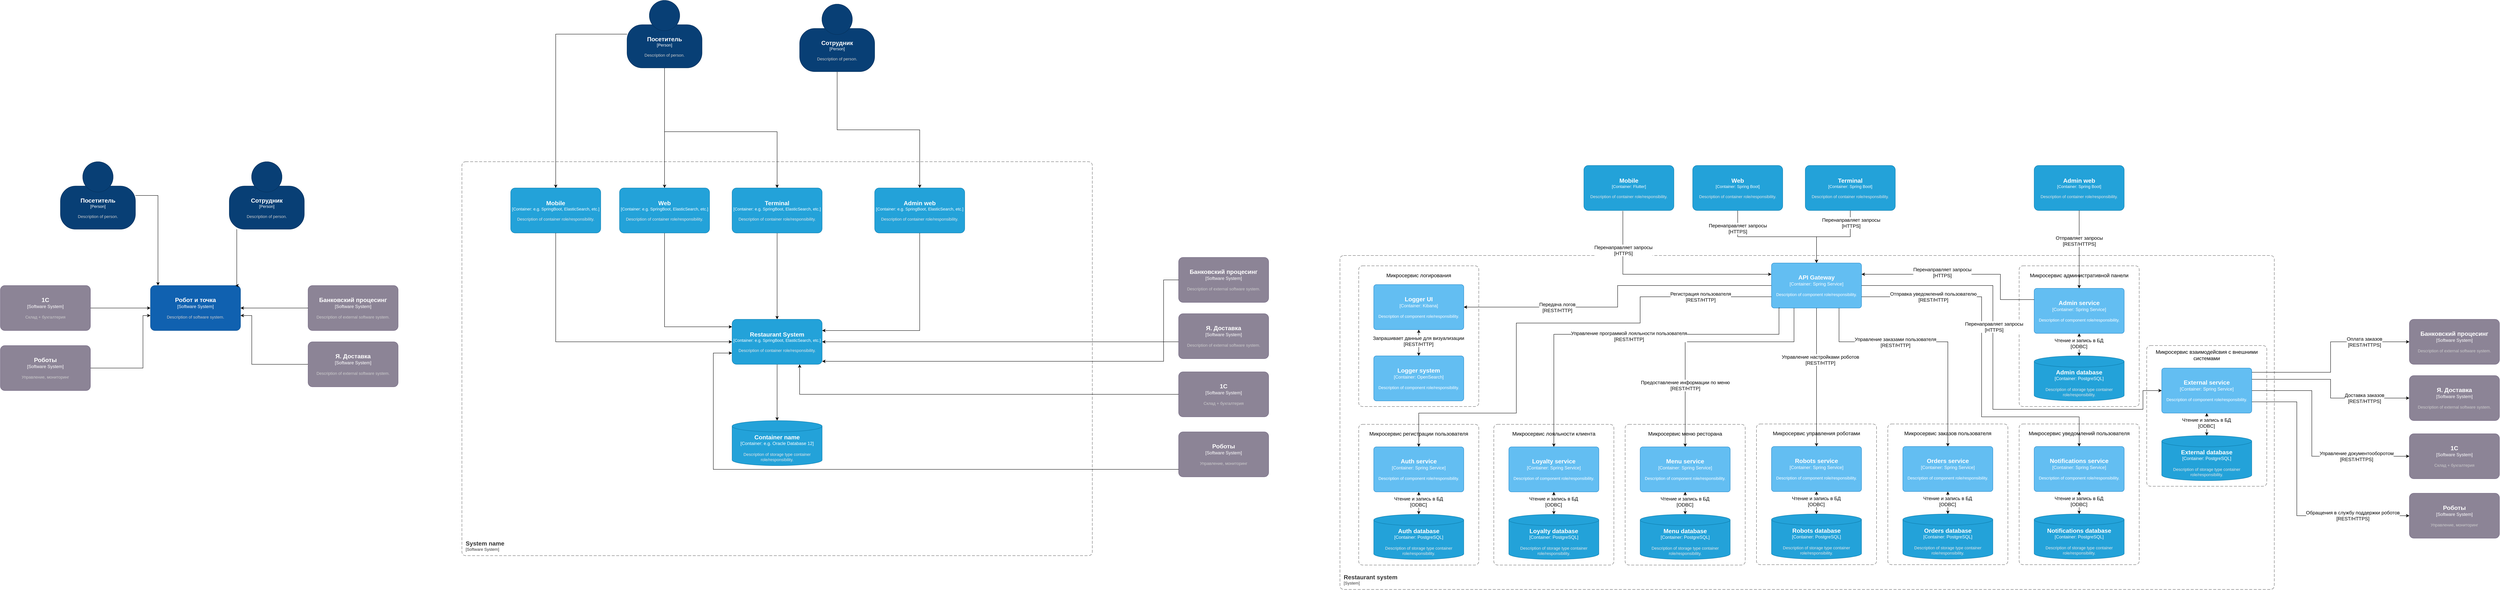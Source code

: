 <mxfile scale="1" border="0" version="26.0.16">
  <diagram name="Page-1" id="kVDhMc2KUpfyEXnFXlyU">
    <mxGraphModel dx="2284" dy="1944" grid="1" gridSize="10" guides="1" tooltips="1" connect="1" arrows="1" fold="1" page="1" pageScale="1" pageWidth="850" pageHeight="1100" math="0" shadow="0">
      <root>
        <mxCell id="0" />
        <mxCell id="1" parent="0" />
        <object placeholders="1" c4Name="Робот и точка" c4Type="Software System" c4Description="Description of software system." label="&lt;font style=&quot;font-size: 16px&quot;&gt;&lt;b&gt;%c4Name%&lt;/b&gt;&lt;/font&gt;&lt;div&gt;[%c4Type%]&lt;/div&gt;&lt;br&gt;&lt;div&gt;&lt;font style=&quot;font-size: 11px&quot;&gt;&lt;font color=&quot;#cccccc&quot;&gt;%c4Description%&lt;/font&gt;&lt;/div&gt;" id="jrkHB_oJJ8PsX2iB-e5S-3">
          <mxCell style="rounded=1;whiteSpace=wrap;html=1;labelBackgroundColor=none;fillColor=#1061B0;fontColor=#ffffff;align=center;arcSize=10;strokeColor=#0D5091;metaEdit=1;resizable=0;points=[[0.25,0,0],[0.5,0,0],[0.75,0,0],[1,0.25,0],[1,0.5,0],[1,0.75,0],[0.75,1,0],[0.5,1,0],[0.25,1,0],[0,0.75,0],[0,0.5,0],[0,0.25,0]];" parent="1" vertex="1">
            <mxGeometry x="270" y="140" width="240" height="120" as="geometry" />
          </mxCell>
        </object>
        <mxCell id="jrkHB_oJJ8PsX2iB-e5S-6" style="edgeStyle=orthogonalEdgeStyle;rounded=0;orthogonalLoop=1;jettySize=auto;html=1;" parent="1" source="jrkHB_oJJ8PsX2iB-e5S-4" target="jrkHB_oJJ8PsX2iB-e5S-3" edge="1">
          <mxGeometry relative="1" as="geometry">
            <Array as="points">
              <mxPoint x="290" y="-100" />
            </Array>
          </mxGeometry>
        </mxCell>
        <object placeholders="1" c4Name="Посетитель" c4Type="Person" c4Description="Description of person." label="&lt;font style=&quot;font-size: 16px&quot;&gt;&lt;b&gt;%c4Name%&lt;/b&gt;&lt;/font&gt;&lt;div&gt;[%c4Type%]&lt;/div&gt;&lt;br&gt;&lt;div&gt;&lt;font style=&quot;font-size: 11px&quot;&gt;&lt;font color=&quot;#cccccc&quot;&gt;%c4Description%&lt;/font&gt;&lt;/div&gt;" id="jrkHB_oJJ8PsX2iB-e5S-4">
          <mxCell style="html=1;fontSize=11;dashed=0;whiteSpace=wrap;fillColor=#083F75;strokeColor=#06315C;fontColor=#ffffff;shape=mxgraph.c4.person2;align=center;metaEdit=1;points=[[0.5,0,0],[1,0.5,0],[1,0.75,0],[0.75,1,0],[0.5,1,0],[0.25,1,0],[0,0.75,0],[0,0.5,0]];resizable=0;" parent="1" vertex="1">
            <mxGeometry x="30" y="-190" width="200" height="180" as="geometry" />
          </mxCell>
        </object>
        <object placeholders="1" c4Name="Сотрудник" c4Type="Person" c4Description="Description of person." label="&lt;font style=&quot;font-size: 16px&quot;&gt;&lt;b&gt;%c4Name%&lt;/b&gt;&lt;/font&gt;&lt;div&gt;[%c4Type%]&lt;/div&gt;&lt;br&gt;&lt;div&gt;&lt;font style=&quot;font-size: 11px&quot;&gt;&lt;font color=&quot;#cccccc&quot;&gt;%c4Description%&lt;/font&gt;&lt;/div&gt;" id="jrkHB_oJJ8PsX2iB-e5S-5">
          <mxCell style="html=1;fontSize=11;dashed=0;whiteSpace=wrap;fillColor=#083F75;strokeColor=#06315C;fontColor=#ffffff;shape=mxgraph.c4.person2;align=center;metaEdit=1;points=[[0.5,0,0],[1,0.5,0],[1,0.75,0],[0.75,1,0],[0.5,1,0],[0.25,1,0],[0,0.75,0],[0,0.5,0]];resizable=0;" parent="1" vertex="1">
            <mxGeometry x="480" y="-190" width="200" height="180" as="geometry" />
          </mxCell>
        </object>
        <mxCell id="jrkHB_oJJ8PsX2iB-e5S-7" style="edgeStyle=orthogonalEdgeStyle;rounded=0;orthogonalLoop=1;jettySize=auto;html=1;entryX=0.943;entryY=0.002;entryDx=0;entryDy=0;entryPerimeter=0;" parent="1" source="jrkHB_oJJ8PsX2iB-e5S-5" target="jrkHB_oJJ8PsX2iB-e5S-3" edge="1">
          <mxGeometry relative="1" as="geometry">
            <Array as="points">
              <mxPoint x="500" y="140" />
            </Array>
          </mxGeometry>
        </mxCell>
        <mxCell id="jrkHB_oJJ8PsX2iB-e5S-9" style="edgeStyle=orthogonalEdgeStyle;rounded=0;orthogonalLoop=1;jettySize=auto;html=1;" parent="1" source="jrkHB_oJJ8PsX2iB-e5S-8" target="jrkHB_oJJ8PsX2iB-e5S-3" edge="1">
          <mxGeometry relative="1" as="geometry" />
        </mxCell>
        <object placeholders="1" c4Name="1С" c4Type="Software System" c4Description="Склад + бухгалтерия" label="&lt;font style=&quot;font-size: 16px&quot;&gt;&lt;b&gt;%c4Name%&lt;/b&gt;&lt;/font&gt;&lt;div&gt;[%c4Type%]&lt;/div&gt;&lt;br&gt;&lt;div&gt;&lt;font style=&quot;font-size: 11px&quot;&gt;&lt;font color=&quot;#cccccc&quot;&gt;%c4Description%&lt;/font&gt;&lt;/div&gt;" id="jrkHB_oJJ8PsX2iB-e5S-8">
          <mxCell style="rounded=1;whiteSpace=wrap;html=1;labelBackgroundColor=none;fillColor=#8C8496;fontColor=#ffffff;align=center;arcSize=10;strokeColor=#736782;metaEdit=1;resizable=0;points=[[0.25,0,0],[0.5,0,0],[0.75,0,0],[1,0.25,0],[1,0.5,0],[1,0.75,0],[0.75,1,0],[0.5,1,0],[0.25,1,0],[0,0.75,0],[0,0.5,0],[0,0.25,0]];" parent="1" vertex="1">
            <mxGeometry x="-130" y="140" width="240" height="120" as="geometry" />
          </mxCell>
        </object>
        <mxCell id="jrkHB_oJJ8PsX2iB-e5S-11" style="edgeStyle=orthogonalEdgeStyle;rounded=0;orthogonalLoop=1;jettySize=auto;html=1;" parent="1" source="jrkHB_oJJ8PsX2iB-e5S-10" target="jrkHB_oJJ8PsX2iB-e5S-3" edge="1">
          <mxGeometry relative="1" as="geometry">
            <Array as="points">
              <mxPoint x="250" y="360" />
              <mxPoint x="250" y="220" />
            </Array>
          </mxGeometry>
        </mxCell>
        <object placeholders="1" c4Name="Роботы" c4Type="Software System" c4Description="Управление, мониторинг" label="&lt;font style=&quot;font-size: 16px&quot;&gt;&lt;b&gt;%c4Name%&lt;/b&gt;&lt;/font&gt;&lt;div&gt;[%c4Type%]&lt;/div&gt;&lt;br&gt;&lt;div&gt;&lt;font style=&quot;font-size: 11px&quot;&gt;&lt;font color=&quot;#cccccc&quot;&gt;%c4Description%&lt;/font&gt;&lt;/div&gt;" id="jrkHB_oJJ8PsX2iB-e5S-10">
          <mxCell style="rounded=1;whiteSpace=wrap;html=1;labelBackgroundColor=none;fillColor=#8C8496;fontColor=#ffffff;align=center;arcSize=10;strokeColor=#736782;metaEdit=1;resizable=0;points=[[0.25,0,0],[0.5,0,0],[0.75,0,0],[1,0.25,0],[1,0.5,0],[1,0.75,0],[0.75,1,0],[0.5,1,0],[0.25,1,0],[0,0.75,0],[0,0.5,0],[0,0.25,0]];" parent="1" vertex="1">
            <mxGeometry x="-130" y="300" width="240" height="120" as="geometry" />
          </mxCell>
        </object>
        <object placeholders="1" c4Name="Банковский процесинг" c4Type="Software System" c4Description="Description of external software system." label="&lt;font style=&quot;font-size: 16px&quot;&gt;&lt;b&gt;%c4Name%&lt;/b&gt;&lt;/font&gt;&lt;div&gt;[%c4Type%]&lt;/div&gt;&lt;br&gt;&lt;div&gt;&lt;font style=&quot;font-size: 11px&quot;&gt;&lt;font color=&quot;#cccccc&quot;&gt;%c4Description%&lt;/font&gt;&lt;/div&gt;" id="jrkHB_oJJ8PsX2iB-e5S-13">
          <mxCell style="rounded=1;whiteSpace=wrap;html=1;labelBackgroundColor=none;fillColor=#8C8496;fontColor=#ffffff;align=center;arcSize=10;strokeColor=#736782;metaEdit=1;resizable=0;points=[[0.25,0,0],[0.5,0,0],[0.75,0,0],[1,0.25,0],[1,0.5,0],[1,0.75,0],[0.75,1,0],[0.5,1,0],[0.25,1,0],[0,0.75,0],[0,0.5,0],[0,0.25,0]];" parent="1" vertex="1">
            <mxGeometry x="690" y="140" width="240" height="120" as="geometry" />
          </mxCell>
        </object>
        <mxCell id="jrkHB_oJJ8PsX2iB-e5S-14" style="edgeStyle=orthogonalEdgeStyle;rounded=0;orthogonalLoop=1;jettySize=auto;html=1;entryX=1;entryY=0.5;entryDx=0;entryDy=0;entryPerimeter=0;" parent="1" source="jrkHB_oJJ8PsX2iB-e5S-13" target="jrkHB_oJJ8PsX2iB-e5S-3" edge="1">
          <mxGeometry relative="1" as="geometry" />
        </mxCell>
        <mxCell id="jrkHB_oJJ8PsX2iB-e5S-17" style="edgeStyle=orthogonalEdgeStyle;rounded=0;orthogonalLoop=1;jettySize=auto;html=1;" parent="1" source="jrkHB_oJJ8PsX2iB-e5S-16" target="jrkHB_oJJ8PsX2iB-e5S-3" edge="1">
          <mxGeometry relative="1" as="geometry">
            <Array as="points">
              <mxPoint x="540" y="350" />
              <mxPoint x="540" y="220" />
            </Array>
          </mxGeometry>
        </mxCell>
        <object placeholders="1" c4Name="Я. Доставка" c4Type="Software System" c4Description="Description of external software system." label="&lt;font style=&quot;font-size: 16px&quot;&gt;&lt;b&gt;%c4Name%&lt;/b&gt;&lt;/font&gt;&lt;div&gt;[%c4Type%]&lt;/div&gt;&lt;br&gt;&lt;div&gt;&lt;font style=&quot;font-size: 11px&quot;&gt;&lt;font color=&quot;#cccccc&quot;&gt;%c4Description%&lt;/font&gt;&lt;/div&gt;" id="jrkHB_oJJ8PsX2iB-e5S-16">
          <mxCell style="rounded=1;whiteSpace=wrap;html=1;labelBackgroundColor=none;fillColor=#8C8496;fontColor=#ffffff;align=center;arcSize=10;strokeColor=#736782;metaEdit=1;resizable=0;points=[[0.25,0,0],[0.5,0,0],[0.75,0,0],[1,0.25,0],[1,0.5,0],[1,0.75,0],[0.75,1,0],[0.5,1,0],[0.25,1,0],[0,0.75,0],[0,0.5,0],[0,0.25,0]];" parent="1" vertex="1">
            <mxGeometry x="690" y="290" width="240" height="120" as="geometry" />
          </mxCell>
        </object>
        <object placeholders="1" c4Name="System name" c4Type="SystemScopeBoundary" c4Application="Software System" label="&lt;font style=&quot;font-size: 16px&quot;&gt;&lt;b&gt;&lt;div style=&quot;text-align: left&quot;&gt;%c4Name%&lt;/div&gt;&lt;/b&gt;&lt;/font&gt;&lt;div style=&quot;text-align: left&quot;&gt;[%c4Application%]&lt;/div&gt;" id="jrkHB_oJJ8PsX2iB-e5S-18">
          <mxCell style="rounded=1;fontSize=11;whiteSpace=wrap;html=1;dashed=1;arcSize=20;fillColor=none;strokeColor=#666666;fontColor=#333333;labelBackgroundColor=none;align=left;verticalAlign=bottom;labelBorderColor=none;spacingTop=0;spacing=10;dashPattern=8 4;metaEdit=1;rotatable=0;perimeter=rectanglePerimeter;noLabel=0;labelPadding=0;allowArrows=0;connectable=0;expand=0;recursiveResize=0;editable=1;pointerEvents=0;absoluteArcSize=1;points=[[0.25,0,0],[0.5,0,0],[0.75,0,0],[1,0.25,0],[1,0.5,0],[1,0.75,0],[0.75,1,0],[0.5,1,0],[0.25,1,0],[0,0.75,0],[0,0.5,0],[0,0.25,0]];" parent="1" vertex="1">
            <mxGeometry x="1100" y="-190" width="1680" height="1050" as="geometry" />
          </mxCell>
        </object>
        <object placeholders="1" c4Name="Mobile" c4Type="Container" c4Technology="e.g. SpringBoot, ElasticSearch, etc." c4Description="Description of container role/responsibility." label="&lt;font style=&quot;font-size: 16px&quot;&gt;&lt;b&gt;%c4Name%&lt;/b&gt;&lt;/font&gt;&lt;div&gt;[%c4Type%: %c4Technology%]&lt;/div&gt;&lt;br&gt;&lt;div&gt;&lt;font style=&quot;font-size: 11px&quot;&gt;&lt;font color=&quot;#E6E6E6&quot;&gt;%c4Description%&lt;/font&gt;&lt;/div&gt;" id="jrkHB_oJJ8PsX2iB-e5S-19">
          <mxCell style="rounded=1;whiteSpace=wrap;html=1;fontSize=11;labelBackgroundColor=none;fillColor=#23A2D9;fontColor=#ffffff;align=center;arcSize=10;strokeColor=#0E7DAD;metaEdit=1;resizable=0;points=[[0.25,0,0],[0.5,0,0],[0.75,0,0],[1,0.25,0],[1,0.5,0],[1,0.75,0],[0.75,1,0],[0.5,1,0],[0.25,1,0],[0,0.75,0],[0,0.5,0],[0,0.25,0]];" parent="1" vertex="1">
            <mxGeometry x="1230" y="-120" width="240" height="120" as="geometry" />
          </mxCell>
        </object>
        <mxCell id="jrkHB_oJJ8PsX2iB-e5S-28" style="edgeStyle=orthogonalEdgeStyle;rounded=0;orthogonalLoop=1;jettySize=auto;html=1;" parent="1" source="jrkHB_oJJ8PsX2iB-e5S-20" target="jrkHB_oJJ8PsX2iB-e5S-24" edge="1">
          <mxGeometry relative="1" as="geometry">
            <Array as="points">
              <mxPoint x="1640" y="250" />
            </Array>
          </mxGeometry>
        </mxCell>
        <object placeholders="1" c4Name="Web" c4Type="Container" c4Technology="e.g. SpringBoot, ElasticSearch, etc." c4Description="Description of container role/responsibility." label="&lt;font style=&quot;font-size: 16px&quot;&gt;&lt;b&gt;%c4Name%&lt;/b&gt;&lt;/font&gt;&lt;div&gt;[%c4Type%: %c4Technology%]&lt;/div&gt;&lt;br&gt;&lt;div&gt;&lt;font style=&quot;font-size: 11px&quot;&gt;&lt;font color=&quot;#E6E6E6&quot;&gt;%c4Description%&lt;/font&gt;&lt;/div&gt;" id="jrkHB_oJJ8PsX2iB-e5S-20">
          <mxCell style="rounded=1;whiteSpace=wrap;html=1;fontSize=11;labelBackgroundColor=none;fillColor=#23A2D9;fontColor=#ffffff;align=center;arcSize=10;strokeColor=#0E7DAD;metaEdit=1;resizable=0;points=[[0.25,0,0],[0.5,0,0],[0.75,0,0],[1,0.25,0],[1,0.5,0],[1,0.75,0],[0.75,1,0],[0.5,1,0],[0.25,1,0],[0,0.75,0],[0,0.5,0],[0,0.25,0]];" parent="1" vertex="1">
            <mxGeometry x="1520" y="-120" width="240" height="120" as="geometry" />
          </mxCell>
        </object>
        <mxCell id="jrkHB_oJJ8PsX2iB-e5S-29" style="edgeStyle=orthogonalEdgeStyle;rounded=0;orthogonalLoop=1;jettySize=auto;html=1;" parent="1" source="jrkHB_oJJ8PsX2iB-e5S-21" target="jrkHB_oJJ8PsX2iB-e5S-24" edge="1">
          <mxGeometry relative="1" as="geometry" />
        </mxCell>
        <object placeholders="1" c4Name="Terminal" c4Type="Container" c4Technology="e.g. SpringBoot, ElasticSearch, etc." c4Description="Description of container role/responsibility." label="&lt;font style=&quot;font-size: 16px&quot;&gt;&lt;b&gt;%c4Name%&lt;/b&gt;&lt;/font&gt;&lt;div&gt;[%c4Type%: %c4Technology%]&lt;/div&gt;&lt;br&gt;&lt;div&gt;&lt;font style=&quot;font-size: 11px&quot;&gt;&lt;font color=&quot;#E6E6E6&quot;&gt;%c4Description%&lt;/font&gt;&lt;/div&gt;" id="jrkHB_oJJ8PsX2iB-e5S-21">
          <mxCell style="rounded=1;whiteSpace=wrap;html=1;fontSize=11;labelBackgroundColor=none;fillColor=#23A2D9;fontColor=#ffffff;align=center;arcSize=10;strokeColor=#0E7DAD;metaEdit=1;resizable=0;points=[[0.25,0,0],[0.5,0,0],[0.75,0,0],[1,0.25,0],[1,0.5,0],[1,0.75,0],[0.75,1,0],[0.5,1,0],[0.25,1,0],[0,0.75,0],[0,0.5,0],[0,0.25,0]];" parent="1" vertex="1">
            <mxGeometry x="1820" y="-120" width="240" height="120" as="geometry" />
          </mxCell>
        </object>
        <object placeholders="1" c4Name="Admin web" c4Type="Container" c4Technology="e.g. SpringBoot, ElasticSearch, etc." c4Description="Description of container role/responsibility." label="&lt;font style=&quot;font-size: 16px&quot;&gt;&lt;b&gt;%c4Name%&lt;/b&gt;&lt;/font&gt;&lt;div&gt;[%c4Type%: %c4Technology%]&lt;/div&gt;&lt;br&gt;&lt;div&gt;&lt;font style=&quot;font-size: 11px&quot;&gt;&lt;font color=&quot;#E6E6E6&quot;&gt;%c4Description%&lt;/font&gt;&lt;/div&gt;" id="jrkHB_oJJ8PsX2iB-e5S-23">
          <mxCell style="rounded=1;whiteSpace=wrap;html=1;fontSize=11;labelBackgroundColor=none;fillColor=#23A2D9;fontColor=#ffffff;align=center;arcSize=10;strokeColor=#0E7DAD;metaEdit=1;resizable=0;points=[[0.25,0,0],[0.5,0,0],[0.75,0,0],[1,0.25,0],[1,0.5,0],[1,0.75,0],[0.75,1,0],[0.5,1,0],[0.25,1,0],[0,0.75,0],[0,0.5,0],[0,0.25,0]];" parent="1" vertex="1">
            <mxGeometry x="2200" y="-120" width="240" height="120" as="geometry" />
          </mxCell>
        </object>
        <mxCell id="jrkHB_oJJ8PsX2iB-e5S-26" style="edgeStyle=orthogonalEdgeStyle;rounded=0;orthogonalLoop=1;jettySize=auto;html=1;" parent="1" source="jrkHB_oJJ8PsX2iB-e5S-24" target="jrkHB_oJJ8PsX2iB-e5S-25" edge="1">
          <mxGeometry relative="1" as="geometry" />
        </mxCell>
        <object placeholders="1" c4Name="Restaurant System" c4Type="Container" c4Technology="e.g. SpringBoot, ElasticSearch, etc." c4Description="Description of container role/responsibility." label="&lt;font style=&quot;font-size: 16px&quot;&gt;&lt;b&gt;%c4Name%&lt;/b&gt;&lt;/font&gt;&lt;div&gt;[%c4Type%: %c4Technology%]&lt;/div&gt;&lt;br&gt;&lt;div&gt;&lt;font style=&quot;font-size: 11px&quot;&gt;&lt;font color=&quot;#E6E6E6&quot;&gt;%c4Description%&lt;/font&gt;&lt;/div&gt;" id="jrkHB_oJJ8PsX2iB-e5S-24">
          <mxCell style="rounded=1;whiteSpace=wrap;html=1;fontSize=11;labelBackgroundColor=none;fillColor=#23A2D9;fontColor=#ffffff;align=center;arcSize=10;strokeColor=#0E7DAD;metaEdit=1;resizable=0;points=[[0.25,0,0],[0.5,0,0],[0.75,0,0],[1,0.25,0],[1,0.5,0],[1,0.75,0],[0.75,1,0],[0.5,1,0],[0.25,1,0],[0,0.75,0],[0,0.5,0],[0,0.25,0]];" parent="1" vertex="1">
            <mxGeometry x="1820" y="230" width="240" height="120" as="geometry" />
          </mxCell>
        </object>
        <object placeholders="1" c4Name="Container name" c4Type="Container" c4Technology="e.g. Oracle Database 12" c4Description="Description of storage type container role/responsibility." label="&lt;font style=&quot;font-size: 16px&quot;&gt;&lt;b&gt;%c4Name%&lt;/b&gt;&lt;/font&gt;&lt;div&gt;[%c4Type%:&amp;nbsp;%c4Technology%]&lt;/div&gt;&lt;br&gt;&lt;div&gt;&lt;font style=&quot;font-size: 11px&quot;&gt;&lt;font color=&quot;#E6E6E6&quot;&gt;%c4Description%&lt;/font&gt;&lt;/div&gt;" id="jrkHB_oJJ8PsX2iB-e5S-25">
          <mxCell style="shape=cylinder3;size=15;whiteSpace=wrap;html=1;boundedLbl=1;rounded=0;labelBackgroundColor=none;fillColor=#23A2D9;fontSize=12;fontColor=#ffffff;align=center;strokeColor=#0E7DAD;metaEdit=1;points=[[0.5,0,0],[1,0.25,0],[1,0.5,0],[1,0.75,0],[0.5,1,0],[0,0.75,0],[0,0.5,0],[0,0.25,0]];resizable=0;" parent="1" vertex="1">
            <mxGeometry x="1820" y="500" width="240" height="120" as="geometry" />
          </mxCell>
        </object>
        <mxCell id="jrkHB_oJJ8PsX2iB-e5S-27" style="edgeStyle=orthogonalEdgeStyle;rounded=0;orthogonalLoop=1;jettySize=auto;html=1;entryX=0;entryY=0.5;entryDx=0;entryDy=0;entryPerimeter=0;" parent="1" source="jrkHB_oJJ8PsX2iB-e5S-19" target="jrkHB_oJJ8PsX2iB-e5S-24" edge="1">
          <mxGeometry relative="1" as="geometry">
            <Array as="points">
              <mxPoint x="1350" y="290" />
            </Array>
          </mxGeometry>
        </mxCell>
        <mxCell id="jrkHB_oJJ8PsX2iB-e5S-31" style="edgeStyle=orthogonalEdgeStyle;rounded=0;orthogonalLoop=1;jettySize=auto;html=1;entryX=1;entryY=0.25;entryDx=0;entryDy=0;entryPerimeter=0;" parent="1" source="jrkHB_oJJ8PsX2iB-e5S-23" target="jrkHB_oJJ8PsX2iB-e5S-24" edge="1">
          <mxGeometry relative="1" as="geometry">
            <Array as="points">
              <mxPoint x="2320" y="260" />
            </Array>
          </mxGeometry>
        </mxCell>
        <object placeholders="1" c4Name="Банковский процесинг" c4Type="Software System" c4Description="Description of external software system." label="&lt;font style=&quot;font-size: 16px&quot;&gt;&lt;b&gt;%c4Name%&lt;/b&gt;&lt;/font&gt;&lt;div&gt;[%c4Type%]&lt;/div&gt;&lt;br&gt;&lt;div&gt;&lt;font style=&quot;font-size: 11px&quot;&gt;&lt;font color=&quot;#cccccc&quot;&gt;%c4Description%&lt;/font&gt;&lt;/div&gt;" id="jrkHB_oJJ8PsX2iB-e5S-32">
          <mxCell style="rounded=1;whiteSpace=wrap;html=1;labelBackgroundColor=none;fillColor=#8C8496;fontColor=#ffffff;align=center;arcSize=10;strokeColor=#736782;metaEdit=1;resizable=0;points=[[0.25,0,0],[0.5,0,0],[0.75,0,0],[1,0.25,0],[1,0.5,0],[1,0.75,0],[0.75,1,0],[0.5,1,0],[0.25,1,0],[0,0.75,0],[0,0.5,0],[0,0.25,0]];" parent="1" vertex="1">
            <mxGeometry x="3010" y="65" width="240" height="120" as="geometry" />
          </mxCell>
        </object>
        <mxCell id="jrkHB_oJJ8PsX2iB-e5S-35" style="edgeStyle=orthogonalEdgeStyle;rounded=0;orthogonalLoop=1;jettySize=auto;html=1;" parent="1" source="jrkHB_oJJ8PsX2iB-e5S-33" target="jrkHB_oJJ8PsX2iB-e5S-24" edge="1">
          <mxGeometry relative="1" as="geometry">
            <Array as="points">
              <mxPoint x="2770" y="290" />
              <mxPoint x="2770" y="290" />
            </Array>
          </mxGeometry>
        </mxCell>
        <object placeholders="1" c4Name="Я. Доставка" c4Type="Software System" c4Description="Description of external software system." label="&lt;font style=&quot;font-size: 16px&quot;&gt;&lt;b&gt;%c4Name%&lt;/b&gt;&lt;/font&gt;&lt;div&gt;[%c4Type%]&lt;/div&gt;&lt;br&gt;&lt;div&gt;&lt;font style=&quot;font-size: 11px&quot;&gt;&lt;font color=&quot;#cccccc&quot;&gt;%c4Description%&lt;/font&gt;&lt;/div&gt;" id="jrkHB_oJJ8PsX2iB-e5S-33">
          <mxCell style="rounded=1;whiteSpace=wrap;html=1;labelBackgroundColor=none;fillColor=#8C8496;fontColor=#ffffff;align=center;arcSize=10;strokeColor=#736782;metaEdit=1;resizable=0;points=[[0.25,0,0],[0.5,0,0],[0.75,0,0],[1,0.25,0],[1,0.5,0],[1,0.75,0],[0.75,1,0],[0.5,1,0],[0.25,1,0],[0,0.75,0],[0,0.5,0],[0,0.25,0]];" parent="1" vertex="1">
            <mxGeometry x="3010" y="215" width="240" height="120" as="geometry" />
          </mxCell>
        </object>
        <mxCell id="jrkHB_oJJ8PsX2iB-e5S-34" style="edgeStyle=orthogonalEdgeStyle;rounded=0;orthogonalLoop=1;jettySize=auto;html=1;" parent="1" source="jrkHB_oJJ8PsX2iB-e5S-32" edge="1">
          <mxGeometry relative="1" as="geometry">
            <Array as="points">
              <mxPoint x="2970" y="125" />
              <mxPoint x="2970" y="342" />
            </Array>
            <mxPoint x="2060" y="342" as="targetPoint" />
          </mxGeometry>
        </mxCell>
        <object placeholders="1" c4Name="1С" c4Type="Software System" c4Description="Склад + бухгалтерия" label="&lt;font style=&quot;font-size: 16px&quot;&gt;&lt;b&gt;%c4Name%&lt;/b&gt;&lt;/font&gt;&lt;div&gt;[%c4Type%]&lt;/div&gt;&lt;br&gt;&lt;div&gt;&lt;font style=&quot;font-size: 11px&quot;&gt;&lt;font color=&quot;#cccccc&quot;&gt;%c4Description%&lt;/font&gt;&lt;/div&gt;" id="jrkHB_oJJ8PsX2iB-e5S-36">
          <mxCell style="rounded=1;whiteSpace=wrap;html=1;labelBackgroundColor=none;fillColor=#8C8496;fontColor=#ffffff;align=center;arcSize=10;strokeColor=#736782;metaEdit=1;resizable=0;points=[[0.25,0,0],[0.5,0,0],[0.75,0,0],[1,0.25,0],[1,0.5,0],[1,0.75,0],[0.75,1,0],[0.5,1,0],[0.25,1,0],[0,0.75,0],[0,0.5,0],[0,0.25,0]];" parent="1" vertex="1">
            <mxGeometry x="3010" y="370" width="240" height="120" as="geometry" />
          </mxCell>
        </object>
        <object placeholders="1" c4Name="Роботы" c4Type="Software System" c4Description="Управление, мониторинг" label="&lt;font style=&quot;font-size: 16px&quot;&gt;&lt;b&gt;%c4Name%&lt;/b&gt;&lt;/font&gt;&lt;div&gt;[%c4Type%]&lt;/div&gt;&lt;br&gt;&lt;div&gt;&lt;font style=&quot;font-size: 11px&quot;&gt;&lt;font color=&quot;#cccccc&quot;&gt;%c4Description%&lt;/font&gt;&lt;/div&gt;" id="jrkHB_oJJ8PsX2iB-e5S-37">
          <mxCell style="rounded=1;whiteSpace=wrap;html=1;labelBackgroundColor=none;fillColor=#8C8496;fontColor=#ffffff;align=center;arcSize=10;strokeColor=#736782;metaEdit=1;resizable=0;points=[[0.25,0,0],[0.5,0,0],[0.75,0,0],[1,0.25,0],[1,0.5,0],[1,0.75,0],[0.75,1,0],[0.5,1,0],[0.25,1,0],[0,0.75,0],[0,0.5,0],[0,0.25,0]];" parent="1" vertex="1">
            <mxGeometry x="3010" y="530" width="240" height="120" as="geometry" />
          </mxCell>
        </object>
        <mxCell id="jrkHB_oJJ8PsX2iB-e5S-38" style="edgeStyle=orthogonalEdgeStyle;rounded=0;orthogonalLoop=1;jettySize=auto;html=1;entryX=0.75;entryY=1;entryDx=0;entryDy=0;entryPerimeter=0;" parent="1" source="jrkHB_oJJ8PsX2iB-e5S-36" target="jrkHB_oJJ8PsX2iB-e5S-24" edge="1">
          <mxGeometry relative="1" as="geometry" />
        </mxCell>
        <mxCell id="jrkHB_oJJ8PsX2iB-e5S-39" style="edgeStyle=orthogonalEdgeStyle;rounded=0;orthogonalLoop=1;jettySize=auto;html=1;entryX=0;entryY=0.75;entryDx=0;entryDy=0;entryPerimeter=0;" parent="1" source="jrkHB_oJJ8PsX2iB-e5S-37" target="jrkHB_oJJ8PsX2iB-e5S-24" edge="1">
          <mxGeometry relative="1" as="geometry">
            <Array as="points">
              <mxPoint x="1770" y="630" />
              <mxPoint x="1770" y="320" />
            </Array>
          </mxGeometry>
        </mxCell>
        <mxCell id="jrkHB_oJJ8PsX2iB-e5S-43" style="edgeStyle=orthogonalEdgeStyle;rounded=0;orthogonalLoop=1;jettySize=auto;html=1;" parent="1" source="jrkHB_oJJ8PsX2iB-e5S-40" target="jrkHB_oJJ8PsX2iB-e5S-19" edge="1">
          <mxGeometry relative="1" as="geometry" />
        </mxCell>
        <mxCell id="jrkHB_oJJ8PsX2iB-e5S-44" style="edgeStyle=orthogonalEdgeStyle;rounded=0;orthogonalLoop=1;jettySize=auto;html=1;" parent="1" source="jrkHB_oJJ8PsX2iB-e5S-40" target="jrkHB_oJJ8PsX2iB-e5S-20" edge="1">
          <mxGeometry relative="1" as="geometry" />
        </mxCell>
        <mxCell id="jrkHB_oJJ8PsX2iB-e5S-45" style="edgeStyle=orthogonalEdgeStyle;rounded=0;orthogonalLoop=1;jettySize=auto;html=1;" parent="1" source="jrkHB_oJJ8PsX2iB-e5S-40" target="jrkHB_oJJ8PsX2iB-e5S-21" edge="1">
          <mxGeometry relative="1" as="geometry">
            <Array as="points">
              <mxPoint x="1640" y="-270" />
              <mxPoint x="1940" y="-270" />
            </Array>
          </mxGeometry>
        </mxCell>
        <object placeholders="1" c4Name="Посетитель" c4Type="Person" c4Description="Description of person." label="&lt;font style=&quot;font-size: 16px&quot;&gt;&lt;b&gt;%c4Name%&lt;/b&gt;&lt;/font&gt;&lt;div&gt;[%c4Type%]&lt;/div&gt;&lt;br&gt;&lt;div&gt;&lt;font style=&quot;font-size: 11px&quot;&gt;&lt;font color=&quot;#cccccc&quot;&gt;%c4Description%&lt;/font&gt;&lt;/div&gt;" id="jrkHB_oJJ8PsX2iB-e5S-40">
          <mxCell style="html=1;fontSize=11;dashed=0;whiteSpace=wrap;fillColor=#083F75;strokeColor=#06315C;fontColor=#ffffff;shape=mxgraph.c4.person2;align=center;metaEdit=1;points=[[0.5,0,0],[1,0.5,0],[1,0.75,0],[0.75,1,0],[0.5,1,0],[0.25,1,0],[0,0.75,0],[0,0.5,0]];resizable=0;" parent="1" vertex="1">
            <mxGeometry x="1540" y="-620" width="200" height="180" as="geometry" />
          </mxCell>
        </object>
        <mxCell id="jrkHB_oJJ8PsX2iB-e5S-42" style="edgeStyle=orthogonalEdgeStyle;rounded=0;orthogonalLoop=1;jettySize=auto;html=1;" parent="1" source="jrkHB_oJJ8PsX2iB-e5S-41" target="jrkHB_oJJ8PsX2iB-e5S-23" edge="1">
          <mxGeometry relative="1" as="geometry" />
        </mxCell>
        <object placeholders="1" c4Name="Сотрудник" c4Type="Person" c4Description="Description of person." label="&lt;font style=&quot;font-size: 16px&quot;&gt;&lt;b&gt;%c4Name%&lt;/b&gt;&lt;/font&gt;&lt;div&gt;[%c4Type%]&lt;/div&gt;&lt;br&gt;&lt;div&gt;&lt;font style=&quot;font-size: 11px&quot;&gt;&lt;font color=&quot;#cccccc&quot;&gt;%c4Description%&lt;/font&gt;&lt;/div&gt;" id="jrkHB_oJJ8PsX2iB-e5S-41">
          <mxCell style="html=1;fontSize=11;dashed=0;whiteSpace=wrap;fillColor=#083F75;strokeColor=#06315C;fontColor=#ffffff;shape=mxgraph.c4.person2;align=center;metaEdit=1;points=[[0.5,0,0],[1,0.5,0],[1,0.75,0],[0.75,1,0],[0.5,1,0],[0.25,1,0],[0,0.75,0],[0,0.5,0]];resizable=0;" parent="1" vertex="1">
            <mxGeometry x="2000" y="-610" width="200" height="180" as="geometry" />
          </mxCell>
        </object>
        <object placeholders="1" c4Name="Restaurant system" c4Type="ContainerScopeBoundary" c4Application="System" label="&lt;font style=&quot;font-size: 16px&quot;&gt;&lt;b&gt;&lt;div style=&quot;text-align: left&quot;&gt;%c4Name%&lt;/div&gt;&lt;/b&gt;&lt;/font&gt;&lt;div style=&quot;text-align: left&quot;&gt;[%c4Application%]&lt;/div&gt;" id="jrkHB_oJJ8PsX2iB-e5S-48">
          <mxCell style="rounded=1;fontSize=11;whiteSpace=wrap;html=1;dashed=1;arcSize=20;fillColor=none;strokeColor=#666666;fontColor=#333333;labelBackgroundColor=none;align=left;verticalAlign=bottom;labelBorderColor=none;spacingTop=0;spacing=10;dashPattern=8 4;metaEdit=1;rotatable=0;perimeter=rectanglePerimeter;noLabel=0;labelPadding=0;allowArrows=0;connectable=0;expand=0;recursiveResize=0;editable=1;pointerEvents=0;absoluteArcSize=1;points=[[0.25,0,0],[0.5,0,0],[0.75,0,0],[1,0.25,0],[1,0.5,0],[1,0.75,0],[0.75,1,0],[0.5,1,0],[0.25,1,0],[0,0.75,0],[0,0.5,0],[0,0.25,0]];" parent="1" vertex="1">
            <mxGeometry x="3440" y="60" width="2490" height="890" as="geometry" />
          </mxCell>
        </object>
        <object placeholders="1" c4Name="Mobile" c4Type="Container" c4Technology="Flutter" c4Description="Description of container role/responsibility." label="&lt;font style=&quot;font-size: 16px&quot;&gt;&lt;b&gt;%c4Name%&lt;/b&gt;&lt;/font&gt;&lt;div&gt;[%c4Type%: %c4Technology%]&lt;/div&gt;&lt;br&gt;&lt;div&gt;&lt;font style=&quot;font-size: 11px&quot;&gt;&lt;font color=&quot;#E6E6E6&quot;&gt;%c4Description%&lt;/font&gt;&lt;/div&gt;" id="jrkHB_oJJ8PsX2iB-e5S-49">
          <mxCell style="rounded=1;whiteSpace=wrap;html=1;fontSize=11;labelBackgroundColor=none;fillColor=#23A2D9;fontColor=#ffffff;align=center;arcSize=10;strokeColor=#0E7DAD;metaEdit=1;resizable=0;points=[[0.25,0,0],[0.5,0,0],[0.75,0,0],[1,0.25,0],[1,0.5,0],[1,0.75,0],[0.75,1,0],[0.5,1,0],[0.25,1,0],[0,0.75,0],[0,0.5,0],[0,0.25,0]];" parent="1" vertex="1">
            <mxGeometry x="4090" y="-180" width="240" height="120" as="geometry" />
          </mxCell>
        </object>
        <mxCell id="jrkHB_oJJ8PsX2iB-e5S-61" style="edgeStyle=orthogonalEdgeStyle;rounded=0;orthogonalLoop=1;jettySize=auto;html=1;" parent="1" source="jrkHB_oJJ8PsX2iB-e5S-50" target="jrkHB_oJJ8PsX2iB-e5S-63" edge="1">
          <mxGeometry relative="1" as="geometry" />
        </mxCell>
        <mxCell id="b8ayOK9_dcTfq9gt06MS-4" value="&lt;span style=&quot;font-size: 13px;&quot;&gt;Перенаправляет запросы&lt;/span&gt;&lt;br style=&quot;font-size: 13px;&quot;&gt;&lt;span style=&quot;font-size: 13px;&quot;&gt;[HTTPS]&lt;/span&gt;" style="edgeLabel;html=1;align=center;verticalAlign=middle;resizable=0;points=[];" parent="jrkHB_oJJ8PsX2iB-e5S-61" vertex="1" connectable="0">
          <mxGeometry x="-0.654" y="-2" relative="1" as="geometry">
            <mxPoint x="2" y="-13" as="offset" />
          </mxGeometry>
        </mxCell>
        <object placeholders="1" c4Name="Web" c4Type="Container" c4Technology="Spring Boot" c4Description="Description of container role/responsibility." label="&lt;font style=&quot;font-size: 16px&quot;&gt;&lt;b&gt;%c4Name%&lt;/b&gt;&lt;/font&gt;&lt;div&gt;[%c4Type%: %c4Technology%]&lt;/div&gt;&lt;br&gt;&lt;div&gt;&lt;font style=&quot;font-size: 11px&quot;&gt;&lt;font color=&quot;#E6E6E6&quot;&gt;%c4Description%&lt;/font&gt;&lt;/div&gt;" id="jrkHB_oJJ8PsX2iB-e5S-50">
          <mxCell style="rounded=1;whiteSpace=wrap;html=1;fontSize=11;labelBackgroundColor=none;fillColor=#23A2D9;fontColor=#ffffff;align=center;arcSize=10;strokeColor=#0E7DAD;metaEdit=1;resizable=0;points=[[0.25,0,0],[0.5,0,0],[0.75,0,0],[1,0.25,0],[1,0.5,0],[1,0.75,0],[0.75,1,0],[0.5,1,0],[0.25,1,0],[0,0.75,0],[0,0.5,0],[0,0.25,0]];" parent="1" vertex="1">
            <mxGeometry x="4380" y="-180" width="240" height="120" as="geometry" />
          </mxCell>
        </object>
        <mxCell id="jrkHB_oJJ8PsX2iB-e5S-65" style="edgeStyle=orthogonalEdgeStyle;rounded=0;orthogonalLoop=1;jettySize=auto;html=1;" parent="1" source="jrkHB_oJJ8PsX2iB-e5S-51" target="jrkHB_oJJ8PsX2iB-e5S-63" edge="1">
          <mxGeometry relative="1" as="geometry" />
        </mxCell>
        <mxCell id="b8ayOK9_dcTfq9gt06MS-5" value="&lt;span style=&quot;font-size: 13px;&quot;&gt;Перенаправляет запросы&lt;/span&gt;&lt;br style=&quot;font-size: 13px;&quot;&gt;&lt;span style=&quot;font-size: 13px;&quot;&gt;[HTTPS]&lt;/span&gt;" style="edgeLabel;html=1;align=center;verticalAlign=middle;resizable=0;points=[];" parent="jrkHB_oJJ8PsX2iB-e5S-65" vertex="1" connectable="0">
          <mxGeometry x="-0.711" y="2" relative="1" as="geometry">
            <mxPoint as="offset" />
          </mxGeometry>
        </mxCell>
        <object placeholders="1" c4Name="Terminal" c4Type="Container" c4Technology="Spring Boot" c4Description="Description of container role/responsibility." label="&lt;font style=&quot;font-size: 16px&quot;&gt;&lt;b&gt;%c4Name%&lt;/b&gt;&lt;/font&gt;&lt;div&gt;[%c4Type%: %c4Technology%]&lt;/div&gt;&lt;br&gt;&lt;div&gt;&lt;font style=&quot;font-size: 11px&quot;&gt;&lt;font color=&quot;#E6E6E6&quot;&gt;%c4Description%&lt;/font&gt;&lt;/div&gt;" id="jrkHB_oJJ8PsX2iB-e5S-51">
          <mxCell style="rounded=1;whiteSpace=wrap;html=1;fontSize=11;labelBackgroundColor=none;fillColor=#23A2D9;fontColor=#ffffff;align=center;arcSize=10;strokeColor=#0E7DAD;metaEdit=1;resizable=0;points=[[0.25,0,0],[0.5,0,0],[0.75,0,0],[1,0.25,0],[1,0.5,0],[1,0.75,0],[0.75,1,0],[0.5,1,0],[0.25,1,0],[0,0.75,0],[0,0.5,0],[0,0.25,0]];" parent="1" vertex="1">
            <mxGeometry x="4680" y="-180" width="240" height="120" as="geometry" />
          </mxCell>
        </object>
        <object placeholders="1" c4Name="Admin web" c4Type="Container" c4Technology="Spring Boot" c4Description="Description of container role/responsibility." label="&lt;font style=&quot;font-size: 16px&quot;&gt;&lt;b&gt;%c4Name%&lt;/b&gt;&lt;/font&gt;&lt;div&gt;[%c4Type%: %c4Technology%]&lt;/div&gt;&lt;br&gt;&lt;div&gt;&lt;font style=&quot;font-size: 11px&quot;&gt;&lt;font color=&quot;#E6E6E6&quot;&gt;%c4Description%&lt;/font&gt;&lt;/div&gt;" id="jrkHB_oJJ8PsX2iB-e5S-53">
          <mxCell style="rounded=1;whiteSpace=wrap;html=1;fontSize=11;labelBackgroundColor=none;fillColor=#23A2D9;fontColor=#ffffff;align=center;arcSize=10;strokeColor=#0E7DAD;metaEdit=1;resizable=0;points=[[0.25,0,0],[0.5,0,0],[0.75,0,0],[1,0.25,0],[1,0.5,0],[1,0.75,0],[0.75,1,0],[0.5,1,0],[0.25,1,0],[0,0.75,0],[0,0.5,0],[0,0.25,0]];" parent="1" vertex="1">
            <mxGeometry x="5290" y="-180" width="240" height="120" as="geometry" />
          </mxCell>
        </object>
        <object placeholders="1" c4Name="Банковский процесинг" c4Type="Software System" c4Description="Description of external software system." label="&lt;font style=&quot;font-size: 16px&quot;&gt;&lt;b&gt;%c4Name%&lt;/b&gt;&lt;/font&gt;&lt;div&gt;[%c4Type%]&lt;/div&gt;&lt;br&gt;&lt;div&gt;&lt;font style=&quot;font-size: 11px&quot;&gt;&lt;font color=&quot;#cccccc&quot;&gt;%c4Description%&lt;/font&gt;&lt;/div&gt;" id="jrkHB_oJJ8PsX2iB-e5S-54">
          <mxCell style="rounded=1;whiteSpace=wrap;html=1;labelBackgroundColor=none;fillColor=#8C8496;fontColor=#ffffff;align=center;arcSize=10;strokeColor=#736782;metaEdit=1;resizable=0;points=[[0.25,0,0],[0.5,0,0],[0.75,0,0],[1,0.25,0],[1,0.5,0],[1,0.75,0],[0.75,1,0],[0.5,1,0],[0.25,1,0],[0,0.75,0],[0,0.5,0],[0,0.25,0]];" parent="1" vertex="1">
            <mxGeometry x="6290" y="230" width="240" height="120" as="geometry" />
          </mxCell>
        </object>
        <object placeholders="1" c4Name="Я. Доставка" c4Type="Software System" c4Description="Description of external software system." label="&lt;font style=&quot;font-size: 16px&quot;&gt;&lt;b&gt;%c4Name%&lt;/b&gt;&lt;/font&gt;&lt;div&gt;[%c4Type%]&lt;/div&gt;&lt;br&gt;&lt;div&gt;&lt;font style=&quot;font-size: 11px&quot;&gt;&lt;font color=&quot;#cccccc&quot;&gt;%c4Description%&lt;/font&gt;&lt;/div&gt;" id="jrkHB_oJJ8PsX2iB-e5S-55">
          <mxCell style="rounded=1;whiteSpace=wrap;html=1;labelBackgroundColor=none;fillColor=#8C8496;fontColor=#ffffff;align=center;arcSize=10;strokeColor=#736782;metaEdit=1;resizable=0;points=[[0.25,0,0],[0.5,0,0],[0.75,0,0],[1,0.25,0],[1,0.5,0],[1,0.75,0],[0.75,1,0],[0.5,1,0],[0.25,1,0],[0,0.75,0],[0,0.5,0],[0,0.25,0]];" parent="1" vertex="1">
            <mxGeometry x="6290" y="380" width="240" height="120" as="geometry" />
          </mxCell>
        </object>
        <object placeholders="1" c4Name="1С" c4Type="Software System" c4Description="Склад + бухгалтерия" label="&lt;font style=&quot;font-size: 16px&quot;&gt;&lt;b&gt;%c4Name%&lt;/b&gt;&lt;/font&gt;&lt;div&gt;[%c4Type%]&lt;/div&gt;&lt;br&gt;&lt;div&gt;&lt;font style=&quot;font-size: 11px&quot;&gt;&lt;font color=&quot;#cccccc&quot;&gt;%c4Description%&lt;/font&gt;&lt;/div&gt;" id="jrkHB_oJJ8PsX2iB-e5S-56">
          <mxCell style="rounded=1;whiteSpace=wrap;html=1;labelBackgroundColor=none;fillColor=#8C8496;fontColor=#ffffff;align=center;arcSize=10;strokeColor=#736782;metaEdit=1;resizable=0;points=[[0.25,0,0],[0.5,0,0],[0.75,0,0],[1,0.25,0],[1,0.5,0],[1,0.75,0],[0.75,1,0],[0.5,1,0],[0.25,1,0],[0,0.75,0],[0,0.5,0],[0,0.25,0]];" parent="1" vertex="1">
            <mxGeometry x="6290" y="535" width="240" height="120" as="geometry" />
          </mxCell>
        </object>
        <object placeholders="1" c4Name="Роботы" c4Type="Software System" c4Description="Управление, мониторинг" label="&lt;font style=&quot;font-size: 16px&quot;&gt;&lt;b&gt;%c4Name%&lt;/b&gt;&lt;/font&gt;&lt;div&gt;[%c4Type%]&lt;/div&gt;&lt;br&gt;&lt;div&gt;&lt;font style=&quot;font-size: 11px&quot;&gt;&lt;font color=&quot;#cccccc&quot;&gt;%c4Description%&lt;/font&gt;&lt;/div&gt;" id="jrkHB_oJJ8PsX2iB-e5S-57">
          <mxCell style="rounded=1;whiteSpace=wrap;html=1;labelBackgroundColor=none;fillColor=#8C8496;fontColor=#ffffff;align=center;arcSize=10;strokeColor=#736782;metaEdit=1;resizable=0;points=[[0.25,0,0],[0.5,0,0],[0.75,0,0],[1,0.25,0],[1,0.5,0],[1,0.75,0],[0.75,1,0],[0.5,1,0],[0.25,1,0],[0,0.75,0],[0,0.5,0],[0,0.25,0]];" parent="1" vertex="1">
            <mxGeometry x="6290" y="693.5" width="240" height="120" as="geometry" />
          </mxCell>
        </object>
        <mxCell id="b8ayOK9_dcTfq9gt06MS-1" value="" style="edgeStyle=orthogonalEdgeStyle;rounded=0;orthogonalLoop=1;jettySize=auto;html=1;exitX=0;exitY=0.5;exitDx=0;exitDy=0;exitPerimeter=0;entryX=1;entryY=0.5;entryDx=0;entryDy=0;entryPerimeter=0;" parent="1" source="jrkHB_oJJ8PsX2iB-e5S-63" target="LTGEL6oqlrQNHPXVkGXJ-41" edge="1">
          <mxGeometry relative="1" as="geometry">
            <mxPoint x="4330" y="250" as="targetPoint" />
          </mxGeometry>
        </mxCell>
        <mxCell id="b8ayOK9_dcTfq9gt06MS-2" value="&lt;font style=&quot;font-size: 13px;&quot;&gt;Передача логов&lt;br&gt;[REST/HTTP]&lt;/font&gt;" style="edgeLabel;html=1;align=center;verticalAlign=middle;resizable=0;points=[];" parent="b8ayOK9_dcTfq9gt06MS-1" vertex="1" connectable="0">
          <mxGeometry x="0.686" y="-2" relative="1" as="geometry">
            <mxPoint x="111" y="2" as="offset" />
          </mxGeometry>
        </mxCell>
        <object placeholders="1" c4Name="API Gateway" c4Type="Container" c4Technology="Spring Service" c4Description="Description of component role/responsibility." label="&lt;font style=&quot;font-size: 16px&quot;&gt;&lt;b&gt;%c4Name%&lt;/b&gt;&lt;/font&gt;&lt;div&gt;[%c4Type%: %c4Technology%]&lt;/div&gt;&lt;br&gt;&lt;div&gt;&lt;font style=&quot;font-size: 11px&quot;&gt;%c4Description%&lt;/font&gt;&lt;/div&gt;" id="jrkHB_oJJ8PsX2iB-e5S-63">
          <mxCell style="rounded=1;whiteSpace=wrap;html=1;labelBackgroundColor=none;fillColor=#63BEF2;fontColor=#ffffff;align=center;arcSize=6;strokeColor=#2086C9;metaEdit=1;resizable=0;points=[[0.25,0,0],[0.5,0,0],[0.75,0,0],[1,0.25,0],[1,0.5,0],[1,0.75,0],[0.75,1,0],[0.5,1,0],[0.25,1,0],[0,0.75,0],[0,0.5,0],[0,0.25,0]];" parent="1" vertex="1">
            <mxGeometry x="4590" y="80" width="240" height="120" as="geometry" />
          </mxCell>
        </object>
        <mxCell id="jrkHB_oJJ8PsX2iB-e5S-76" style="edgeStyle=orthogonalEdgeStyle;rounded=0;orthogonalLoop=1;jettySize=auto;html=1;exitX=1;exitY=0.094;exitDx=0;exitDy=0;exitPerimeter=0;entryX=0;entryY=0.5;entryDx=0;entryDy=0;entryPerimeter=0;" parent="1" source="5NZFH6lLedj1w-ur1JVI-32" target="jrkHB_oJJ8PsX2iB-e5S-54" edge="1">
          <mxGeometry relative="1" as="geometry">
            <mxPoint x="5890.0" y="317.5" as="sourcePoint" />
          </mxGeometry>
        </mxCell>
        <mxCell id="5NZFH6lLedj1w-ur1JVI-41" value="&lt;span style=&quot;font-size: 13px;&quot;&gt;Оплата заказов&lt;/span&gt;&lt;br style=&quot;font-size: 13px;&quot;&gt;&lt;span style=&quot;font-size: 13px;&quot;&gt;[REST/HTTPS]&lt;/span&gt;" style="edgeLabel;html=1;align=center;verticalAlign=middle;resizable=0;points=[];" parent="jrkHB_oJJ8PsX2iB-e5S-76" vertex="1" connectable="0">
          <mxGeometry x="0.249" y="5" relative="1" as="geometry">
            <mxPoint x="68" y="5" as="offset" />
          </mxGeometry>
        </mxCell>
        <mxCell id="jrkHB_oJJ8PsX2iB-e5S-77" value="&lt;br&gt;&lt;span style=&quot;forced-color-adjust: none; color: rgb(0, 0, 0); font-family: Helvetica; font-style: normal; font-variant-ligatures: normal; font-variant-caps: normal; font-weight: 400; letter-spacing: normal; orphans: 2; text-align: center; text-indent: 0px; text-transform: none; widows: 2; word-spacing: 0px; -webkit-text-stroke-width: 0px; white-space: nowrap; text-decoration-thickness: initial; text-decoration-style: initial; text-decoration-color: initial; font-size: 13px;&quot;&gt;Доставка заказов&lt;/span&gt;&lt;br style=&quot;forced-color-adjust: none; color: rgb(0, 0, 0); font-family: Helvetica; font-style: normal; font-variant-ligatures: normal; font-variant-caps: normal; font-weight: 400; letter-spacing: normal; orphans: 2; text-align: center; text-indent: 0px; text-transform: none; widows: 2; word-spacing: 0px; -webkit-text-stroke-width: 0px; white-space: nowrap; text-decoration-thickness: initial; text-decoration-style: initial; text-decoration-color: initial; font-size: 13px;&quot;&gt;&lt;span style=&quot;forced-color-adjust: none; color: rgb(0, 0, 0); font-family: Helvetica; font-style: normal; font-variant-ligatures: normal; font-variant-caps: normal; font-weight: 400; letter-spacing: normal; orphans: 2; text-align: center; text-indent: 0px; text-transform: none; widows: 2; word-spacing: 0px; -webkit-text-stroke-width: 0px; white-space: nowrap; text-decoration-thickness: initial; text-decoration-style: initial; text-decoration-color: initial; font-size: 13px;&quot;&gt;[REST/HTTPS]&lt;/span&gt;&lt;div&gt;&lt;br/&gt;&lt;/div&gt;" style="edgeStyle=orthogonalEdgeStyle;rounded=0;orthogonalLoop=1;jettySize=auto;html=1;exitX=1;exitY=0.25;exitDx=0;exitDy=0;exitPerimeter=0;" parent="1" source="5NZFH6lLedj1w-ur1JVI-32" target="jrkHB_oJJ8PsX2iB-e5S-55" edge="1">
          <mxGeometry x="0.489" relative="1" as="geometry">
            <mxPoint x="5890.0" y="467.5" as="sourcePoint" />
            <mxPoint as="offset" />
          </mxGeometry>
        </mxCell>
        <mxCell id="jrkHB_oJJ8PsX2iB-e5S-78" style="edgeStyle=orthogonalEdgeStyle;rounded=0;orthogonalLoop=1;jettySize=auto;html=1;exitX=1;exitY=0.5;exitDx=0;exitDy=0;exitPerimeter=0;entryX=0;entryY=0.5;entryDx=0;entryDy=0;entryPerimeter=0;" parent="1" source="5NZFH6lLedj1w-ur1JVI-32" target="jrkHB_oJJ8PsX2iB-e5S-56" edge="1">
          <mxGeometry relative="1" as="geometry">
            <mxPoint x="5890.0" y="622.5" as="sourcePoint" />
            <Array as="points">
              <mxPoint x="6030" y="420" />
              <mxPoint x="6030" y="595" />
            </Array>
          </mxGeometry>
        </mxCell>
        <mxCell id="5NZFH6lLedj1w-ur1JVI-44" value="&lt;span style=&quot;font-size: 13px;&quot;&gt;Управление документооборотом&lt;/span&gt;&lt;br style=&quot;font-size: 13px;&quot;&gt;&lt;span style=&quot;font-size: 13px;&quot;&gt;[REST/HTTPS]&lt;/span&gt;" style="edgeLabel;html=1;align=center;verticalAlign=middle;resizable=0;points=[];" parent="jrkHB_oJJ8PsX2iB-e5S-78" vertex="1" connectable="0">
          <mxGeometry x="0.524" relative="1" as="geometry">
            <mxPoint as="offset" />
          </mxGeometry>
        </mxCell>
        <mxCell id="jrkHB_oJJ8PsX2iB-e5S-79" style="edgeStyle=orthogonalEdgeStyle;rounded=0;orthogonalLoop=1;jettySize=auto;html=1;entryX=0;entryY=0.5;entryDx=0;entryDy=0;entryPerimeter=0;exitX=1;exitY=0.75;exitDx=0;exitDy=0;exitPerimeter=0;" parent="1" source="5NZFH6lLedj1w-ur1JVI-32" target="jrkHB_oJJ8PsX2iB-e5S-57" edge="1">
          <mxGeometry relative="1" as="geometry">
            <mxPoint x="5890.0" y="781" as="sourcePoint" />
            <Array as="points">
              <mxPoint x="5990" y="450" />
              <mxPoint x="5990" y="754" />
            </Array>
          </mxGeometry>
        </mxCell>
        <mxCell id="5NZFH6lLedj1w-ur1JVI-45" value="&lt;span style=&quot;font-size: 13px;&quot;&gt;Обращения в службу поддержки роботов&lt;/span&gt;&lt;br style=&quot;font-size: 13px;&quot;&gt;&lt;span style=&quot;font-size: 13px;&quot;&gt;[REST/HTTPS]&lt;/span&gt;" style="edgeLabel;html=1;align=center;verticalAlign=middle;resizable=0;points=[];" parent="jrkHB_oJJ8PsX2iB-e5S-79" vertex="1" connectable="0">
          <mxGeometry x="0.581" y="1" relative="1" as="geometry">
            <mxPoint as="offset" />
          </mxGeometry>
        </mxCell>
        <mxCell id="LTGEL6oqlrQNHPXVkGXJ-3" value="" style="endArrow=classic;html=1;rounded=0;exitX=0.433;exitY=1.01;exitDx=0;exitDy=0;exitPerimeter=0;entryX=0;entryY=0.25;entryDx=0;entryDy=0;entryPerimeter=0;edgeStyle=orthogonalEdgeStyle;" parent="1" source="jrkHB_oJJ8PsX2iB-e5S-49" target="jrkHB_oJJ8PsX2iB-e5S-63" edge="1">
          <mxGeometry width="50" height="50" relative="1" as="geometry">
            <mxPoint x="4560" y="60" as="sourcePoint" />
            <mxPoint x="4610" y="10" as="targetPoint" />
            <Array as="points">
              <mxPoint x="4194" y="110" />
            </Array>
          </mxGeometry>
        </mxCell>
        <mxCell id="b8ayOK9_dcTfq9gt06MS-3" value="&lt;font style=&quot;font-size: 13px;&quot;&gt;Перенаправляет запросы&lt;br&gt;[HTTPS]&lt;/font&gt;" style="edgeLabel;html=1;align=center;verticalAlign=middle;resizable=0;points=[];" parent="LTGEL6oqlrQNHPXVkGXJ-3" vertex="1" connectable="0">
          <mxGeometry x="-0.628" y="1" relative="1" as="geometry">
            <mxPoint as="offset" />
          </mxGeometry>
        </mxCell>
        <object placeholders="1" id="LTGEL6oqlrQNHPXVkGXJ-8">
          <mxCell style="rounded=1;fontSize=11;whiteSpace=wrap;html=1;dashed=1;arcSize=20;fillColor=none;strokeColor=#666666;fontColor=#333333;labelBackgroundColor=none;align=left;verticalAlign=bottom;labelBorderColor=none;spacingTop=0;spacing=10;dashPattern=8 4;metaEdit=1;rotatable=0;perimeter=rectanglePerimeter;noLabel=0;labelPadding=0;allowArrows=0;connectable=0;expand=0;recursiveResize=0;editable=1;pointerEvents=0;absoluteArcSize=1;points=[[0.25,0,0],[0.5,0,0],[0.75,0,0],[1,0.25,0],[1,0.5,0],[1,0.75,0],[0.75,1,0],[0.5,1,0],[0.25,1,0],[0,0.75,0],[0,0.5,0],[0,0.25,0]];" parent="1" vertex="1">
            <mxGeometry x="3490" y="510" width="320" height="375" as="geometry" />
          </mxCell>
        </object>
        <mxCell id="LTGEL6oqlrQNHPXVkGXJ-10" value="&lt;font style=&quot;font-size: 14px;&quot;&gt;Микросервис регистрации пользователя&lt;/font&gt;" style="text;html=1;align=center;verticalAlign=middle;whiteSpace=wrap;rounded=0;" parent="1" vertex="1">
          <mxGeometry x="3500" y="520" width="300" height="30" as="geometry" />
        </mxCell>
        <object placeholders="1" c4Name="Auth service" c4Type="Container" c4Technology="Spring Service" c4Description="Description of component role/responsibility." label="&lt;font style=&quot;font-size: 16px&quot;&gt;&lt;b&gt;%c4Name%&lt;/b&gt;&lt;/font&gt;&lt;div&gt;[%c4Type%: %c4Technology%]&lt;/div&gt;&lt;br&gt;&lt;div&gt;&lt;font style=&quot;font-size: 11px&quot;&gt;%c4Description%&lt;/font&gt;&lt;/div&gt;" id="LTGEL6oqlrQNHPXVkGXJ-11">
          <mxCell style="rounded=1;whiteSpace=wrap;html=1;labelBackgroundColor=none;fillColor=#63BEF2;fontColor=#ffffff;align=center;arcSize=6;strokeColor=#2086C9;metaEdit=1;resizable=0;points=[[0.25,0,0],[0.5,0,0],[0.75,0,0],[1,0.25,0],[1,0.5,0],[1,0.75,0],[0.75,1,0],[0.5,1,0],[0.25,1,0],[0,0.75,0],[0,0.5,0],[0,0.25,0]];" parent="1" vertex="1">
            <mxGeometry x="3530" y="570" width="240" height="120" as="geometry" />
          </mxCell>
        </object>
        <object placeholders="1" c4Name="Auth database" c4Type="Container" c4Technology="PostgreSQL" c4Description="Description of storage type container role/responsibility." label="&lt;font style=&quot;font-size: 16px&quot;&gt;&lt;b&gt;%c4Name%&lt;/b&gt;&lt;/font&gt;&lt;div&gt;[%c4Type%:&amp;nbsp;%c4Technology%]&lt;/div&gt;&lt;br&gt;&lt;div&gt;&lt;font style=&quot;font-size: 11px&quot;&gt;&lt;font color=&quot;#E6E6E6&quot;&gt;%c4Description%&lt;/font&gt;&lt;/div&gt;" id="LTGEL6oqlrQNHPXVkGXJ-12">
          <mxCell style="shape=cylinder3;size=15;whiteSpace=wrap;html=1;boundedLbl=1;rounded=0;labelBackgroundColor=none;fillColor=#23A2D9;fontSize=12;fontColor=#ffffff;align=center;strokeColor=#0E7DAD;metaEdit=1;points=[[0.5,0,0],[1,0.25,0],[1,0.5,0],[1,0.75,0],[0.5,1,0],[0,0.75,0],[0,0.5,0],[0,0.25,0]];resizable=0;" parent="1" vertex="1">
            <mxGeometry x="3530" y="750" width="240" height="120" as="geometry" />
          </mxCell>
        </object>
        <mxCell id="LTGEL6oqlrQNHPXVkGXJ-13" value="" style="endArrow=classic;startArrow=classic;html=1;rounded=0;exitX=0.5;exitY=0;exitDx=0;exitDy=0;exitPerimeter=0;entryX=0.5;entryY=1;entryDx=0;entryDy=0;entryPerimeter=0;" parent="1" source="LTGEL6oqlrQNHPXVkGXJ-12" target="LTGEL6oqlrQNHPXVkGXJ-11" edge="1">
          <mxGeometry width="50" height="50" relative="1" as="geometry">
            <mxPoint x="3700" y="860" as="sourcePoint" />
            <mxPoint x="3750" y="810" as="targetPoint" />
          </mxGeometry>
        </mxCell>
        <mxCell id="LTGEL6oqlrQNHPXVkGXJ-14" value="&lt;font style=&quot;font-size: 13px;&quot;&gt;Чтение и запись в БД&lt;/font&gt;&lt;div&gt;&lt;font style=&quot;font-size: 13px;&quot;&gt;[ODBC]&lt;/font&gt;&lt;/div&gt;" style="edgeLabel;html=1;align=center;verticalAlign=middle;resizable=0;points=[];" parent="LTGEL6oqlrQNHPXVkGXJ-13" vertex="1" connectable="0">
          <mxGeometry x="0.139" y="1" relative="1" as="geometry">
            <mxPoint as="offset" />
          </mxGeometry>
        </mxCell>
        <object placeholders="1" id="LTGEL6oqlrQNHPXVkGXJ-15">
          <mxCell style="rounded=1;fontSize=11;whiteSpace=wrap;html=1;dashed=1;arcSize=20;fillColor=none;strokeColor=#666666;fontColor=#333333;labelBackgroundColor=none;align=left;verticalAlign=bottom;labelBorderColor=none;spacingTop=0;spacing=10;dashPattern=8 4;metaEdit=1;rotatable=0;perimeter=rectanglePerimeter;noLabel=0;labelPadding=0;allowArrows=0;connectable=0;expand=0;recursiveResize=0;editable=1;pointerEvents=0;absoluteArcSize=1;points=[[0.25,0,0],[0.5,0,0],[0.75,0,0],[1,0.25,0],[1,0.5,0],[1,0.75,0],[0.75,1,0],[0.5,1,0],[0.25,1,0],[0,0.75,0],[0,0.5,0],[0,0.25,0]];" parent="1" vertex="1">
            <mxGeometry x="4900" y="509" width="320" height="375" as="geometry" />
          </mxCell>
        </object>
        <mxCell id="LTGEL6oqlrQNHPXVkGXJ-16" value="&lt;font style=&quot;font-size: 14px;&quot;&gt;Микросервис заказов пользователя&lt;/font&gt;" style="text;html=1;align=center;verticalAlign=middle;whiteSpace=wrap;rounded=0;" parent="1" vertex="1">
          <mxGeometry x="4910" y="519" width="300" height="30" as="geometry" />
        </mxCell>
        <object placeholders="1" c4Name="Orders service" c4Type="Container" c4Technology="Spring Service" c4Description="Description of component role/responsibility." label="&lt;font style=&quot;font-size: 16px&quot;&gt;&lt;b&gt;%c4Name%&lt;/b&gt;&lt;/font&gt;&lt;div&gt;[%c4Type%: %c4Technology%]&lt;/div&gt;&lt;br&gt;&lt;div&gt;&lt;font style=&quot;font-size: 11px&quot;&gt;%c4Description%&lt;/font&gt;&lt;/div&gt;" id="LTGEL6oqlrQNHPXVkGXJ-17">
          <mxCell style="rounded=1;whiteSpace=wrap;html=1;labelBackgroundColor=none;fillColor=#63BEF2;fontColor=#ffffff;align=center;arcSize=6;strokeColor=#2086C9;metaEdit=1;resizable=0;points=[[0.25,0,0],[0.5,0,0],[0.75,0,0],[1,0.25,0],[1,0.5,0],[1,0.75,0],[0.75,1,0],[0.5,1,0],[0.25,1,0],[0,0.75,0],[0,0.5,0],[0,0.25,0]];" parent="1" vertex="1">
            <mxGeometry x="4940" y="569" width="240" height="120" as="geometry" />
          </mxCell>
        </object>
        <object placeholders="1" c4Name="Orders database" c4Type="Container" c4Technology="PostgreSQL" c4Description="Description of storage type container role/responsibility." label="&lt;font style=&quot;font-size: 16px&quot;&gt;&lt;b&gt;%c4Name%&lt;/b&gt;&lt;/font&gt;&lt;div&gt;[%c4Type%:&amp;nbsp;%c4Technology%]&lt;/div&gt;&lt;br&gt;&lt;div&gt;&lt;font style=&quot;font-size: 11px&quot;&gt;&lt;font color=&quot;#E6E6E6&quot;&gt;%c4Description%&lt;/font&gt;&lt;/div&gt;" id="LTGEL6oqlrQNHPXVkGXJ-18">
          <mxCell style="shape=cylinder3;size=15;whiteSpace=wrap;html=1;boundedLbl=1;rounded=0;labelBackgroundColor=none;fillColor=#23A2D9;fontSize=12;fontColor=#ffffff;align=center;strokeColor=#0E7DAD;metaEdit=1;points=[[0.5,0,0],[1,0.25,0],[1,0.5,0],[1,0.75,0],[0.5,1,0],[0,0.75,0],[0,0.5,0],[0,0.25,0]];resizable=0;" parent="1" vertex="1">
            <mxGeometry x="4940" y="749" width="240" height="120" as="geometry" />
          </mxCell>
        </object>
        <mxCell id="LTGEL6oqlrQNHPXVkGXJ-19" value="" style="endArrow=classic;startArrow=classic;html=1;rounded=0;exitX=0.5;exitY=0;exitDx=0;exitDy=0;exitPerimeter=0;entryX=0.5;entryY=1;entryDx=0;entryDy=0;entryPerimeter=0;" parent="1" source="LTGEL6oqlrQNHPXVkGXJ-18" target="LTGEL6oqlrQNHPXVkGXJ-17" edge="1">
          <mxGeometry width="50" height="50" relative="1" as="geometry">
            <mxPoint x="5110" y="859" as="sourcePoint" />
            <mxPoint x="5160" y="809" as="targetPoint" />
          </mxGeometry>
        </mxCell>
        <mxCell id="LTGEL6oqlrQNHPXVkGXJ-20" value="&lt;font style=&quot;font-size: 13px;&quot;&gt;Чтение и запись в БД&lt;/font&gt;&lt;div&gt;&lt;font style=&quot;font-size: 13px;&quot;&gt;[ODBC]&lt;/font&gt;&lt;/div&gt;" style="edgeLabel;html=1;align=center;verticalAlign=middle;resizable=0;points=[];" parent="LTGEL6oqlrQNHPXVkGXJ-19" vertex="1" connectable="0">
          <mxGeometry x="0.139" y="1" relative="1" as="geometry">
            <mxPoint as="offset" />
          </mxGeometry>
        </mxCell>
        <object placeholders="1" id="LTGEL6oqlrQNHPXVkGXJ-21">
          <mxCell style="rounded=1;fontSize=11;whiteSpace=wrap;html=1;dashed=1;arcSize=20;fillColor=none;strokeColor=#666666;fontColor=#333333;labelBackgroundColor=none;align=left;verticalAlign=bottom;labelBorderColor=none;spacingTop=0;spacing=10;dashPattern=8 4;metaEdit=1;rotatable=0;perimeter=rectanglePerimeter;noLabel=0;labelPadding=0;allowArrows=0;connectable=0;expand=0;recursiveResize=0;editable=1;pointerEvents=0;absoluteArcSize=1;points=[[0.25,0,0],[0.5,0,0],[0.75,0,0],[1,0.25,0],[1,0.5,0],[1,0.75,0],[0.75,1,0],[0.5,1,0],[0.25,1,0],[0,0.75,0],[0,0.5,0],[0,0.25,0]];" parent="1" vertex="1">
            <mxGeometry x="5250" y="509" width="320" height="375" as="geometry" />
          </mxCell>
        </object>
        <mxCell id="LTGEL6oqlrQNHPXVkGXJ-22" value="&lt;font style=&quot;font-size: 14px;&quot;&gt;Микросервис уведомлений пользователя&lt;/font&gt;" style="text;html=1;align=center;verticalAlign=middle;whiteSpace=wrap;rounded=0;" parent="1" vertex="1">
          <mxGeometry x="5260" y="519" width="300" height="30" as="geometry" />
        </mxCell>
        <object placeholders="1" c4Name="Notifications service" c4Type="Container" c4Technology="Spring Service" c4Description="Description of component role/responsibility." label="&lt;font style=&quot;font-size: 16px&quot;&gt;&lt;b&gt;%c4Name%&lt;/b&gt;&lt;/font&gt;&lt;div&gt;[%c4Type%: %c4Technology%]&lt;/div&gt;&lt;br&gt;&lt;div&gt;&lt;font style=&quot;font-size: 11px&quot;&gt;%c4Description%&lt;/font&gt;&lt;/div&gt;" id="LTGEL6oqlrQNHPXVkGXJ-23">
          <mxCell style="rounded=1;whiteSpace=wrap;html=1;labelBackgroundColor=none;fillColor=#63BEF2;fontColor=#ffffff;align=center;arcSize=6;strokeColor=#2086C9;metaEdit=1;resizable=0;points=[[0.25,0,0],[0.5,0,0],[0.75,0,0],[1,0.25,0],[1,0.5,0],[1,0.75,0],[0.75,1,0],[0.5,1,0],[0.25,1,0],[0,0.75,0],[0,0.5,0],[0,0.25,0]];" parent="1" vertex="1">
            <mxGeometry x="5290" y="569" width="240" height="120" as="geometry" />
          </mxCell>
        </object>
        <object placeholders="1" c4Name="Notifications database" c4Type="Container" c4Technology="PostgreSQL" c4Description="Description of storage type container role/responsibility." label="&lt;font style=&quot;font-size: 16px&quot;&gt;&lt;b&gt;%c4Name%&lt;/b&gt;&lt;/font&gt;&lt;div&gt;[%c4Type%:&amp;nbsp;%c4Technology%]&lt;/div&gt;&lt;br&gt;&lt;div&gt;&lt;font style=&quot;font-size: 11px&quot;&gt;&lt;font color=&quot;#E6E6E6&quot;&gt;%c4Description%&lt;/font&gt;&lt;/div&gt;" id="LTGEL6oqlrQNHPXVkGXJ-24">
          <mxCell style="shape=cylinder3;size=15;whiteSpace=wrap;html=1;boundedLbl=1;rounded=0;labelBackgroundColor=none;fillColor=#23A2D9;fontSize=12;fontColor=#ffffff;align=center;strokeColor=#0E7DAD;metaEdit=1;points=[[0.5,0,0],[1,0.25,0],[1,0.5,0],[1,0.75,0],[0.5,1,0],[0,0.75,0],[0,0.5,0],[0,0.25,0]];resizable=0;" parent="1" vertex="1">
            <mxGeometry x="5290" y="749" width="240" height="120" as="geometry" />
          </mxCell>
        </object>
        <mxCell id="LTGEL6oqlrQNHPXVkGXJ-25" value="" style="endArrow=classic;startArrow=classic;html=1;rounded=0;exitX=0.5;exitY=0;exitDx=0;exitDy=0;exitPerimeter=0;entryX=0.5;entryY=1;entryDx=0;entryDy=0;entryPerimeter=0;" parent="1" source="LTGEL6oqlrQNHPXVkGXJ-24" target="LTGEL6oqlrQNHPXVkGXJ-23" edge="1">
          <mxGeometry width="50" height="50" relative="1" as="geometry">
            <mxPoint x="5460" y="859" as="sourcePoint" />
            <mxPoint x="5510" y="809" as="targetPoint" />
          </mxGeometry>
        </mxCell>
        <mxCell id="LTGEL6oqlrQNHPXVkGXJ-26" value="&lt;font style=&quot;font-size: 13px;&quot;&gt;Чтение и запись в БД&lt;/font&gt;&lt;div&gt;&lt;font style=&quot;font-size: 13px;&quot;&gt;[ODBC]&lt;/font&gt;&lt;/div&gt;" style="edgeLabel;html=1;align=center;verticalAlign=middle;resizable=0;points=[];" parent="LTGEL6oqlrQNHPXVkGXJ-25" vertex="1" connectable="0">
          <mxGeometry x="0.139" y="1" relative="1" as="geometry">
            <mxPoint as="offset" />
          </mxGeometry>
        </mxCell>
        <object placeholders="1" id="LTGEL6oqlrQNHPXVkGXJ-39">
          <mxCell style="rounded=1;fontSize=11;whiteSpace=wrap;html=1;dashed=1;arcSize=20;fillColor=none;strokeColor=#666666;fontColor=#333333;labelBackgroundColor=none;align=left;verticalAlign=bottom;labelBorderColor=none;spacingTop=0;spacing=10;dashPattern=8 4;metaEdit=1;rotatable=0;perimeter=rectanglePerimeter;noLabel=0;labelPadding=0;allowArrows=0;connectable=0;expand=0;recursiveResize=0;editable=1;pointerEvents=0;absoluteArcSize=1;points=[[0.25,0,0],[0.5,0,0],[0.75,0,0],[1,0.25,0],[1,0.5,0],[1,0.75,0],[0.75,1,0],[0.5,1,0],[0.25,1,0],[0,0.75,0],[0,0.5,0],[0,0.25,0]];" parent="1" vertex="1">
            <mxGeometry x="3490" y="87.5" width="320" height="375" as="geometry" />
          </mxCell>
        </object>
        <mxCell id="LTGEL6oqlrQNHPXVkGXJ-40" value="&lt;font style=&quot;font-size: 14px;&quot;&gt;Микросервис логирования&lt;/font&gt;" style="text;html=1;align=center;verticalAlign=middle;whiteSpace=wrap;rounded=0;" parent="1" vertex="1">
          <mxGeometry x="3500" y="97.5" width="300" height="30" as="geometry" />
        </mxCell>
        <object placeholders="1" c4Name="Logger UI" c4Type="Container" c4Technology="Kibana" c4Description="Description of component role/responsibility." label="&lt;font style=&quot;font-size: 16px&quot;&gt;&lt;b&gt;%c4Name%&lt;/b&gt;&lt;/font&gt;&lt;div&gt;[%c4Type%: %c4Technology%]&lt;/div&gt;&lt;br&gt;&lt;div&gt;&lt;font style=&quot;font-size: 11px&quot;&gt;%c4Description%&lt;/font&gt;&lt;/div&gt;" id="LTGEL6oqlrQNHPXVkGXJ-41">
          <mxCell style="rounded=1;whiteSpace=wrap;html=1;labelBackgroundColor=none;fillColor=#63BEF2;fontColor=#ffffff;align=center;arcSize=6;strokeColor=#2086C9;metaEdit=1;resizable=0;points=[[0.25,0,0],[0.5,0,0],[0.75,0,0],[1,0.25,0],[1,0.5,0],[1,0.75,0],[0.75,1,0],[0.5,1,0],[0.25,1,0],[0,0.75,0],[0,0.5,0],[0,0.25,0]];" parent="1" vertex="1">
            <mxGeometry x="3530" y="137.5" width="240" height="120" as="geometry" />
          </mxCell>
        </object>
        <mxCell id="LTGEL6oqlrQNHPXVkGXJ-43" value="" style="endArrow=classic;startArrow=classic;html=1;rounded=0;exitX=0.5;exitY=0;exitDx=0;exitDy=0;exitPerimeter=0;entryX=0.5;entryY=1;entryDx=0;entryDy=0;entryPerimeter=0;" parent="1" target="LTGEL6oqlrQNHPXVkGXJ-41" edge="1">
          <mxGeometry width="50" height="50" relative="1" as="geometry">
            <mxPoint x="3650" y="327.5" as="sourcePoint" />
            <mxPoint x="3750" y="387.5" as="targetPoint" />
          </mxGeometry>
        </mxCell>
        <mxCell id="LTGEL6oqlrQNHPXVkGXJ-44" value="&lt;span style=&quot;font-size: 13px;&quot;&gt;Запрашивает данные для визуализации&lt;br&gt;[REST/HTTP]&lt;/span&gt;" style="edgeLabel;html=1;align=center;verticalAlign=middle;resizable=0;points=[];" parent="LTGEL6oqlrQNHPXVkGXJ-43" vertex="1" connectable="0">
          <mxGeometry x="0.139" y="1" relative="1" as="geometry">
            <mxPoint as="offset" />
          </mxGeometry>
        </mxCell>
        <object placeholders="1" c4Name="Logger system" c4Type="Container" c4Technology="OpenSearch" c4Description="Description of component role/responsibility." label="&lt;font style=&quot;font-size: 16px&quot;&gt;&lt;b&gt;%c4Name%&lt;/b&gt;&lt;/font&gt;&lt;div&gt;[%c4Type%: %c4Technology%]&lt;/div&gt;&lt;br&gt;&lt;div&gt;&lt;font style=&quot;font-size: 11px&quot;&gt;%c4Description%&lt;/font&gt;&lt;/div&gt;" id="LTGEL6oqlrQNHPXVkGXJ-45">
          <mxCell style="rounded=1;whiteSpace=wrap;html=1;labelBackgroundColor=none;fillColor=#63BEF2;fontColor=#ffffff;align=center;arcSize=6;strokeColor=#2086C9;metaEdit=1;resizable=0;points=[[0.25,0,0],[0.5,0,0],[0.75,0,0],[1,0.25,0],[1,0.5,0],[1,0.75,0],[0.75,1,0],[0.5,1,0],[0.25,1,0],[0,0.75,0],[0,0.5,0],[0,0.25,0]];" parent="1" vertex="1">
            <mxGeometry x="3530" y="327.5" width="240" height="120" as="geometry" />
          </mxCell>
        </object>
        <object placeholders="1" id="LTGEL6oqlrQNHPXVkGXJ-70">
          <mxCell style="rounded=1;fontSize=11;whiteSpace=wrap;html=1;dashed=1;arcSize=20;fillColor=none;strokeColor=#666666;fontColor=#333333;labelBackgroundColor=none;align=left;verticalAlign=bottom;labelBorderColor=none;spacingTop=0;spacing=10;dashPattern=8 4;metaEdit=1;rotatable=0;perimeter=rectanglePerimeter;noLabel=0;labelPadding=0;allowArrows=0;connectable=0;expand=0;recursiveResize=0;editable=1;pointerEvents=0;absoluteArcSize=1;points=[[0.25,0,0],[0.5,0,0],[0.75,0,0],[1,0.25,0],[1,0.5,0],[1,0.75,0],[0.75,1,0],[0.5,1,0],[0.25,1,0],[0,0.75,0],[0,0.5,0],[0,0.25,0]];" parent="1" vertex="1">
            <mxGeometry x="3850" y="510" width="320" height="375" as="geometry" />
          </mxCell>
        </object>
        <mxCell id="LTGEL6oqlrQNHPXVkGXJ-71" value="&lt;font style=&quot;font-size: 14px;&quot;&gt;Микросервис лояльности клиента&lt;br&gt;&lt;/font&gt;" style="text;html=1;align=center;verticalAlign=middle;whiteSpace=wrap;rounded=0;" parent="1" vertex="1">
          <mxGeometry x="3860" y="520" width="300" height="30" as="geometry" />
        </mxCell>
        <object placeholders="1" c4Name="Loyalty service" c4Type="Container" c4Technology="Spring Service" c4Description="Description of component role/responsibility." label="&lt;font style=&quot;font-size: 16px&quot;&gt;&lt;b&gt;%c4Name%&lt;/b&gt;&lt;/font&gt;&lt;div&gt;[%c4Type%: %c4Technology%]&lt;/div&gt;&lt;br&gt;&lt;div&gt;&lt;font style=&quot;font-size: 11px&quot;&gt;%c4Description%&lt;/font&gt;&lt;/div&gt;" id="LTGEL6oqlrQNHPXVkGXJ-72">
          <mxCell style="rounded=1;whiteSpace=wrap;html=1;labelBackgroundColor=none;fillColor=#63BEF2;fontColor=#ffffff;align=center;arcSize=6;strokeColor=#2086C9;metaEdit=1;resizable=0;points=[[0.25,0,0],[0.5,0,0],[0.75,0,0],[1,0.25,0],[1,0.5,0],[1,0.75,0],[0.75,1,0],[0.5,1,0],[0.25,1,0],[0,0.75,0],[0,0.5,0],[0,0.25,0]];" parent="1" vertex="1">
            <mxGeometry x="3890" y="570" width="240" height="120" as="geometry" />
          </mxCell>
        </object>
        <object placeholders="1" c4Name="Loyalty database" c4Type="Container" c4Technology="PostgreSQL" c4Description="Description of storage type container role/responsibility." label="&lt;font style=&quot;font-size: 16px&quot;&gt;&lt;b&gt;%c4Name%&lt;/b&gt;&lt;/font&gt;&lt;div&gt;[%c4Type%:&amp;nbsp;%c4Technology%]&lt;/div&gt;&lt;br&gt;&lt;div&gt;&lt;font style=&quot;font-size: 11px&quot;&gt;&lt;font color=&quot;#E6E6E6&quot;&gt;%c4Description%&lt;/font&gt;&lt;/div&gt;" id="LTGEL6oqlrQNHPXVkGXJ-73">
          <mxCell style="shape=cylinder3;size=15;whiteSpace=wrap;html=1;boundedLbl=1;rounded=0;labelBackgroundColor=none;fillColor=#23A2D9;fontSize=12;fontColor=#ffffff;align=center;strokeColor=#0E7DAD;metaEdit=1;points=[[0.5,0,0],[1,0.25,0],[1,0.5,0],[1,0.75,0],[0.5,1,0],[0,0.75,0],[0,0.5,0],[0,0.25,0]];resizable=0;" parent="1" vertex="1">
            <mxGeometry x="3890" y="750" width="240" height="120" as="geometry" />
          </mxCell>
        </object>
        <mxCell id="LTGEL6oqlrQNHPXVkGXJ-74" value="" style="endArrow=classic;startArrow=classic;html=1;rounded=0;exitX=0.5;exitY=0;exitDx=0;exitDy=0;exitPerimeter=0;entryX=0.5;entryY=1;entryDx=0;entryDy=0;entryPerimeter=0;" parent="1" source="LTGEL6oqlrQNHPXVkGXJ-73" target="LTGEL6oqlrQNHPXVkGXJ-72" edge="1">
          <mxGeometry width="50" height="50" relative="1" as="geometry">
            <mxPoint x="4060" y="860" as="sourcePoint" />
            <mxPoint x="4110" y="810" as="targetPoint" />
          </mxGeometry>
        </mxCell>
        <mxCell id="LTGEL6oqlrQNHPXVkGXJ-75" value="&lt;font style=&quot;font-size: 13px;&quot;&gt;Чтение и запись в БД&lt;/font&gt;&lt;div&gt;&lt;font style=&quot;font-size: 13px;&quot;&gt;[ODBC]&lt;/font&gt;&lt;/div&gt;" style="edgeLabel;html=1;align=center;verticalAlign=middle;resizable=0;points=[];" parent="LTGEL6oqlrQNHPXVkGXJ-74" vertex="1" connectable="0">
          <mxGeometry x="0.139" y="1" relative="1" as="geometry">
            <mxPoint as="offset" />
          </mxGeometry>
        </mxCell>
        <object placeholders="1" id="LTGEL6oqlrQNHPXVkGXJ-76">
          <mxCell style="rounded=1;fontSize=11;whiteSpace=wrap;html=1;dashed=1;arcSize=20;fillColor=none;strokeColor=#666666;fontColor=#333333;labelBackgroundColor=none;align=left;verticalAlign=bottom;labelBorderColor=none;spacingTop=0;spacing=10;dashPattern=8 4;metaEdit=1;rotatable=0;perimeter=rectanglePerimeter;noLabel=0;labelPadding=0;allowArrows=0;connectable=0;expand=0;recursiveResize=0;editable=1;pointerEvents=0;absoluteArcSize=1;points=[[0.25,0,0],[0.5,0,0],[0.75,0,0],[1,0.25,0],[1,0.5,0],[1,0.75,0],[0.75,1,0],[0.5,1,0],[0.25,1,0],[0,0.75,0],[0,0.5,0],[0,0.25,0]];" parent="1" vertex="1">
            <mxGeometry x="4200" y="510.0" width="320" height="375" as="geometry" />
          </mxCell>
        </object>
        <mxCell id="LTGEL6oqlrQNHPXVkGXJ-77" value="&lt;font style=&quot;font-size: 14px;&quot;&gt;Микросервис меню ресторана&lt;/font&gt;" style="text;html=1;align=center;verticalAlign=middle;whiteSpace=wrap;rounded=0;" parent="1" vertex="1">
          <mxGeometry x="4210" y="520.0" width="300" height="30" as="geometry" />
        </mxCell>
        <object placeholders="1" c4Name="Menu service" c4Type="Container" c4Technology="Spring Service" c4Description="Description of component role/responsibility." label="&lt;font style=&quot;font-size: 16px&quot;&gt;&lt;b&gt;%c4Name%&lt;/b&gt;&lt;/font&gt;&lt;div&gt;[%c4Type%: %c4Technology%]&lt;/div&gt;&lt;br&gt;&lt;div&gt;&lt;font style=&quot;font-size: 11px&quot;&gt;%c4Description%&lt;/font&gt;&lt;/div&gt;" id="LTGEL6oqlrQNHPXVkGXJ-78">
          <mxCell style="rounded=1;whiteSpace=wrap;html=1;labelBackgroundColor=none;fillColor=#63BEF2;fontColor=#ffffff;align=center;arcSize=6;strokeColor=#2086C9;metaEdit=1;resizable=0;points=[[0.25,0,0],[0.5,0,0],[0.75,0,0],[1,0.25,0],[1,0.5,0],[1,0.75,0],[0.75,1,0],[0.5,1,0],[0.25,1,0],[0,0.75,0],[0,0.5,0],[0,0.25,0]];" parent="1" vertex="1">
            <mxGeometry x="4240" y="570.0" width="240" height="120" as="geometry" />
          </mxCell>
        </object>
        <object placeholders="1" c4Name="Menu database" c4Type="Container" c4Technology="PostgreSQL" c4Description="Description of storage type container role/responsibility." label="&lt;font style=&quot;font-size: 16px&quot;&gt;&lt;b&gt;%c4Name%&lt;/b&gt;&lt;/font&gt;&lt;div&gt;[%c4Type%:&amp;nbsp;%c4Technology%]&lt;/div&gt;&lt;br&gt;&lt;div&gt;&lt;font style=&quot;font-size: 11px&quot;&gt;&lt;font color=&quot;#E6E6E6&quot;&gt;%c4Description%&lt;/font&gt;&lt;/div&gt;" id="LTGEL6oqlrQNHPXVkGXJ-79">
          <mxCell style="shape=cylinder3;size=15;whiteSpace=wrap;html=1;boundedLbl=1;rounded=0;labelBackgroundColor=none;fillColor=#23A2D9;fontSize=12;fontColor=#ffffff;align=center;strokeColor=#0E7DAD;metaEdit=1;points=[[0.5,0,0],[1,0.25,0],[1,0.5,0],[1,0.75,0],[0.5,1,0],[0,0.75,0],[0,0.5,0],[0,0.25,0]];resizable=0;" parent="1" vertex="1">
            <mxGeometry x="4240" y="750.0" width="240" height="120" as="geometry" />
          </mxCell>
        </object>
        <mxCell id="LTGEL6oqlrQNHPXVkGXJ-80" value="" style="endArrow=classic;startArrow=classic;html=1;rounded=0;exitX=0.5;exitY=0;exitDx=0;exitDy=0;exitPerimeter=0;entryX=0.5;entryY=1;entryDx=0;entryDy=0;entryPerimeter=0;" parent="1" source="LTGEL6oqlrQNHPXVkGXJ-79" target="LTGEL6oqlrQNHPXVkGXJ-78" edge="1">
          <mxGeometry width="50" height="50" relative="1" as="geometry">
            <mxPoint x="4410" y="860.0" as="sourcePoint" />
            <mxPoint x="4460" y="810.0" as="targetPoint" />
          </mxGeometry>
        </mxCell>
        <mxCell id="LTGEL6oqlrQNHPXVkGXJ-81" value="&lt;font style=&quot;font-size: 13px;&quot;&gt;Чтение и запись в БД&lt;/font&gt;&lt;div&gt;&lt;font style=&quot;font-size: 13px;&quot;&gt;[ODBC]&lt;/font&gt;&lt;/div&gt;" style="edgeLabel;html=1;align=center;verticalAlign=middle;resizable=0;points=[];" parent="LTGEL6oqlrQNHPXVkGXJ-80" vertex="1" connectable="0">
          <mxGeometry x="0.139" y="1" relative="1" as="geometry">
            <mxPoint as="offset" />
          </mxGeometry>
        </mxCell>
        <object placeholders="1" id="LTGEL6oqlrQNHPXVkGXJ-88">
          <mxCell style="rounded=1;fontSize=11;whiteSpace=wrap;html=1;dashed=1;arcSize=20;fillColor=none;strokeColor=#666666;fontColor=#333333;labelBackgroundColor=none;align=left;verticalAlign=bottom;labelBorderColor=none;spacingTop=0;spacing=10;dashPattern=8 4;metaEdit=1;rotatable=0;perimeter=rectanglePerimeter;noLabel=0;labelPadding=0;allowArrows=0;connectable=0;expand=0;recursiveResize=0;editable=1;pointerEvents=0;absoluteArcSize=1;points=[[0.25,0,0],[0.5,0,0],[0.75,0,0],[1,0.25,0],[1,0.5,0],[1,0.75,0],[0.75,1,0],[0.5,1,0],[0.25,1,0],[0,0.75,0],[0,0.5,0],[0,0.25,0]];" parent="1" vertex="1">
            <mxGeometry x="4550" y="509" width="320" height="375" as="geometry" />
          </mxCell>
        </object>
        <mxCell id="LTGEL6oqlrQNHPXVkGXJ-89" value="&lt;font style=&quot;font-size: 14px;&quot;&gt;Микросервис управления роботами&lt;/font&gt;" style="text;html=1;align=center;verticalAlign=middle;whiteSpace=wrap;rounded=0;" parent="1" vertex="1">
          <mxGeometry x="4560" y="519" width="300" height="30" as="geometry" />
        </mxCell>
        <object placeholders="1" c4Name="Robots service" c4Type="Container" c4Technology="Spring Service" c4Description="Description of component role/responsibility." label="&lt;font style=&quot;font-size: 16px&quot;&gt;&lt;b&gt;%c4Name%&lt;/b&gt;&lt;/font&gt;&lt;div&gt;[%c4Type%: %c4Technology%]&lt;/div&gt;&lt;br&gt;&lt;div&gt;&lt;font style=&quot;font-size: 11px&quot;&gt;%c4Description%&lt;/font&gt;&lt;/div&gt;" id="LTGEL6oqlrQNHPXVkGXJ-90">
          <mxCell style="rounded=1;whiteSpace=wrap;html=1;labelBackgroundColor=none;fillColor=#63BEF2;fontColor=#ffffff;align=center;arcSize=6;strokeColor=#2086C9;metaEdit=1;resizable=0;points=[[0.25,0,0],[0.5,0,0],[0.75,0,0],[1,0.25,0],[1,0.5,0],[1,0.75,0],[0.75,1,0],[0.5,1,0],[0.25,1,0],[0,0.75,0],[0,0.5,0],[0,0.25,0]];" parent="1" vertex="1">
            <mxGeometry x="4590" y="569" width="240" height="120" as="geometry" />
          </mxCell>
        </object>
        <object placeholders="1" c4Name="Robots database" c4Type="Container" c4Technology="PostgreSQL" c4Description="Description of storage type container role/responsibility." label="&lt;font style=&quot;font-size: 16px&quot;&gt;&lt;b&gt;%c4Name%&lt;/b&gt;&lt;/font&gt;&lt;div&gt;[%c4Type%:&amp;nbsp;%c4Technology%]&lt;/div&gt;&lt;br&gt;&lt;div&gt;&lt;font style=&quot;font-size: 11px&quot;&gt;&lt;font color=&quot;#E6E6E6&quot;&gt;%c4Description%&lt;/font&gt;&lt;/div&gt;" id="LTGEL6oqlrQNHPXVkGXJ-91">
          <mxCell style="shape=cylinder3;size=15;whiteSpace=wrap;html=1;boundedLbl=1;rounded=0;labelBackgroundColor=none;fillColor=#23A2D9;fontSize=12;fontColor=#ffffff;align=center;strokeColor=#0E7DAD;metaEdit=1;points=[[0.5,0,0],[1,0.25,0],[1,0.5,0],[1,0.75,0],[0.5,1,0],[0,0.75,0],[0,0.5,0],[0,0.25,0]];resizable=0;" parent="1" vertex="1">
            <mxGeometry x="4590" y="749" width="240" height="120" as="geometry" />
          </mxCell>
        </object>
        <mxCell id="LTGEL6oqlrQNHPXVkGXJ-92" value="" style="endArrow=classic;startArrow=classic;html=1;rounded=0;exitX=0.5;exitY=0;exitDx=0;exitDy=0;exitPerimeter=0;entryX=0.5;entryY=1;entryDx=0;entryDy=0;entryPerimeter=0;" parent="1" source="LTGEL6oqlrQNHPXVkGXJ-91" target="LTGEL6oqlrQNHPXVkGXJ-90" edge="1">
          <mxGeometry width="50" height="50" relative="1" as="geometry">
            <mxPoint x="4760" y="859" as="sourcePoint" />
            <mxPoint x="4810" y="809" as="targetPoint" />
          </mxGeometry>
        </mxCell>
        <mxCell id="LTGEL6oqlrQNHPXVkGXJ-93" value="&lt;font style=&quot;font-size: 13px;&quot;&gt;Чтение и запись в БД&lt;/font&gt;&lt;div&gt;&lt;font style=&quot;font-size: 13px;&quot;&gt;[ODBC]&lt;/font&gt;&lt;/div&gt;" style="edgeLabel;html=1;align=center;verticalAlign=middle;resizable=0;points=[];" parent="LTGEL6oqlrQNHPXVkGXJ-92" vertex="1" connectable="0">
          <mxGeometry x="0.139" y="1" relative="1" as="geometry">
            <mxPoint as="offset" />
          </mxGeometry>
        </mxCell>
        <object placeholders="1" id="LTGEL6oqlrQNHPXVkGXJ-112">
          <mxCell style="rounded=1;fontSize=11;whiteSpace=wrap;html=1;dashed=1;arcSize=20;fillColor=none;strokeColor=#666666;fontColor=#333333;labelBackgroundColor=none;align=left;verticalAlign=bottom;labelBorderColor=none;spacingTop=0;spacing=10;dashPattern=8 4;metaEdit=1;rotatable=0;perimeter=rectanglePerimeter;noLabel=0;labelPadding=0;allowArrows=0;connectable=0;expand=0;recursiveResize=0;editable=1;pointerEvents=0;absoluteArcSize=1;points=[[0.25,0,0],[0.5,0,0],[0.75,0,0],[1,0.25,0],[1,0.5,0],[1,0.75,0],[0.75,1,0],[0.5,1,0],[0.25,1,0],[0,0.75,0],[0,0.5,0],[0,0.25,0]];" parent="1" vertex="1">
            <mxGeometry x="5250" y="87.5" width="320" height="375" as="geometry" />
          </mxCell>
        </object>
        <mxCell id="LTGEL6oqlrQNHPXVkGXJ-113" value="&lt;font style=&quot;font-size: 14px;&quot;&gt;Микросервис административной панели&lt;/font&gt;" style="text;html=1;align=center;verticalAlign=middle;whiteSpace=wrap;rounded=0;" parent="1" vertex="1">
          <mxGeometry x="5260" y="97.5" width="300" height="30" as="geometry" />
        </mxCell>
        <object placeholders="1" c4Name="Admin service" c4Type="Container" c4Technology="Spring Service" c4Description="Description of component role/responsibility." label="&lt;font style=&quot;font-size: 16px&quot;&gt;&lt;b&gt;%c4Name%&lt;/b&gt;&lt;/font&gt;&lt;div&gt;[%c4Type%: %c4Technology%]&lt;/div&gt;&lt;br&gt;&lt;div&gt;&lt;font style=&quot;font-size: 11px&quot;&gt;%c4Description%&lt;/font&gt;&lt;/div&gt;" id="LTGEL6oqlrQNHPXVkGXJ-114">
          <mxCell style="rounded=1;whiteSpace=wrap;html=1;labelBackgroundColor=none;fillColor=#63BEF2;fontColor=#ffffff;align=center;arcSize=6;strokeColor=#2086C9;metaEdit=1;resizable=0;points=[[0.25,0,0],[0.5,0,0],[0.75,0,0],[1,0.25,0],[1,0.5,0],[1,0.75,0],[0.75,1,0],[0.5,1,0],[0.25,1,0],[0,0.75,0],[0,0.5,0],[0,0.25,0]];" parent="1" vertex="1">
            <mxGeometry x="5290" y="147.5" width="240" height="120" as="geometry" />
          </mxCell>
        </object>
        <object placeholders="1" c4Name="Admin database" c4Type="Container" c4Technology="PostgreSQL" c4Description="Description of storage type container role/responsibility." label="&lt;font style=&quot;font-size: 16px&quot;&gt;&lt;b&gt;%c4Name%&lt;/b&gt;&lt;/font&gt;&lt;div&gt;[%c4Type%:&amp;nbsp;%c4Technology%]&lt;/div&gt;&lt;br&gt;&lt;div&gt;&lt;font style=&quot;font-size: 11px&quot;&gt;&lt;font color=&quot;#E6E6E6&quot;&gt;%c4Description%&lt;/font&gt;&lt;/div&gt;" id="LTGEL6oqlrQNHPXVkGXJ-115">
          <mxCell style="shape=cylinder3;size=15;whiteSpace=wrap;html=1;boundedLbl=1;rounded=0;labelBackgroundColor=none;fillColor=#23A2D9;fontSize=12;fontColor=#ffffff;align=center;strokeColor=#0E7DAD;metaEdit=1;points=[[0.5,0,0],[1,0.25,0],[1,0.5,0],[1,0.75,0],[0.5,1,0],[0,0.75,0],[0,0.5,0],[0,0.25,0]];resizable=0;" parent="1" vertex="1">
            <mxGeometry x="5290" y="327.5" width="240" height="120" as="geometry" />
          </mxCell>
        </object>
        <mxCell id="LTGEL6oqlrQNHPXVkGXJ-116" value="" style="endArrow=classic;startArrow=classic;html=1;rounded=0;exitX=0.5;exitY=0;exitDx=0;exitDy=0;exitPerimeter=0;entryX=0.5;entryY=1;entryDx=0;entryDy=0;entryPerimeter=0;" parent="1" source="LTGEL6oqlrQNHPXVkGXJ-115" target="LTGEL6oqlrQNHPXVkGXJ-114" edge="1">
          <mxGeometry width="50" height="50" relative="1" as="geometry">
            <mxPoint x="5460" y="437.5" as="sourcePoint" />
            <mxPoint x="5510" y="387.5" as="targetPoint" />
          </mxGeometry>
        </mxCell>
        <mxCell id="LTGEL6oqlrQNHPXVkGXJ-117" value="&lt;font style=&quot;font-size: 13px;&quot;&gt;Чтение и запись в БД&lt;/font&gt;&lt;div&gt;&lt;font style=&quot;font-size: 13px;&quot;&gt;[ODBC]&lt;/font&gt;&lt;/div&gt;" style="edgeLabel;html=1;align=center;verticalAlign=middle;resizable=0;points=[];" parent="LTGEL6oqlrQNHPXVkGXJ-116" vertex="1" connectable="0">
          <mxGeometry x="0.139" y="1" relative="1" as="geometry">
            <mxPoint as="offset" />
          </mxGeometry>
        </mxCell>
        <mxCell id="5NZFH6lLedj1w-ur1JVI-1" value="" style="endArrow=classic;html=1;rounded=0;exitX=0.5;exitY=1;exitDx=0;exitDy=0;exitPerimeter=0;edgeStyle=orthogonalEdgeStyle;entryX=0.5;entryY=0;entryDx=0;entryDy=0;entryPerimeter=0;" parent="1" source="jrkHB_oJJ8PsX2iB-e5S-53" target="LTGEL6oqlrQNHPXVkGXJ-114" edge="1">
          <mxGeometry width="50" height="50" relative="1" as="geometry">
            <mxPoint x="4780" y="470" as="sourcePoint" />
            <mxPoint x="5410" y="90" as="targetPoint" />
          </mxGeometry>
        </mxCell>
        <mxCell id="5NZFH6lLedj1w-ur1JVI-4" value="&lt;span style=&quot;font-size: 13px;&quot;&gt;Отправляет запросы&lt;/span&gt;&lt;br style=&quot;font-size: 13px;&quot;&gt;&lt;span style=&quot;font-size: 13px;&quot;&gt;[REST/HTTPS]&lt;/span&gt;" style="edgeLabel;html=1;align=center;verticalAlign=middle;resizable=0;points=[];" parent="5NZFH6lLedj1w-ur1JVI-1" vertex="1" connectable="0">
          <mxGeometry x="-0.03" y="-2" relative="1" as="geometry">
            <mxPoint x="2" y="-20" as="offset" />
          </mxGeometry>
        </mxCell>
        <mxCell id="5NZFH6lLedj1w-ur1JVI-2" value="" style="endArrow=classic;html=1;rounded=0;edgeStyle=orthogonalEdgeStyle;entryX=1;entryY=0.25;entryDx=0;entryDy=0;entryPerimeter=0;exitX=0;exitY=0.25;exitDx=0;exitDy=0;exitPerimeter=0;" parent="1" source="LTGEL6oqlrQNHPXVkGXJ-114" target="jrkHB_oJJ8PsX2iB-e5S-63" edge="1">
          <mxGeometry width="50" height="50" relative="1" as="geometry">
            <mxPoint x="5230" y="110" as="sourcePoint" />
            <mxPoint x="4810" y="420" as="targetPoint" />
            <Array as="points">
              <mxPoint x="5200" y="178" />
              <mxPoint x="5200" y="110" />
            </Array>
          </mxGeometry>
        </mxCell>
        <mxCell id="5NZFH6lLedj1w-ur1JVI-12" value="&lt;span style=&quot;color: rgba(0, 0, 0, 0); font-family: monospace; font-size: 0px; text-align: start; background-color: rgb(251, 251, 251);&quot;&gt;%3CmxGraphModel%3E%3Croot%3E%3CmxCell%20id%3D%220%22%2F%3E%3CmxCell%20id%3D%221%22%20parent%3D%220%22%2F%3E%3CmxCell%20id%3D%222%22%20value%3D%22%26lt%3Bspan%20style%3D%26quot%3Bfont-size%3A%2013px%3B%26quot%3B%26gt%3B%D0%9F%D0%B5%D1%80%D0%B5%D0%BD%D0%B0%D0%BF%D1%80%D0%B0%D0%B2%D0%BB%D1%8F%D0%B5%D1%82%20%D0%B7%D0%B0%D0%BF%D1%80%D0%BE%D1%81%D1%8B%26lt%3B%2Fspan%26gt%3B%26lt%3Bbr%20style%3D%26quot%3Bfont-size%3A%2013px%3B%26quot%3B%26gt%3B%26lt%3Bspan%20style%3D%26quot%3Bfont-size%3A%2013px%3B%26quot%3B%26gt%3B%5BHTTPS%5D%26lt%3B%2Fspan%26gt%3B%22%20style%3D%22edgeLabel%3Bhtml%3D1%3Balign%3Dcenter%3BverticalAlign%3Dmiddle%3Bresizable%3D0%3Bpoints%3D%5B%5D%3B%22%20vertex%3D%221%22%20connectable%3D%220%22%20parent%3D%221%22%3E%3CmxGeometry%20x%3D%224122%22%20y%3D%22-21.667%22%20as%3D%22geometry%22%2F%3E%3C%2FmxCell%3E%3C%2Froot%3E%3C%2FmxGraphModel%3E&lt;/span&gt;" style="edgeLabel;html=1;align=center;verticalAlign=middle;resizable=0;points=[];" parent="5NZFH6lLedj1w-ur1JVI-2" vertex="1" connectable="0">
          <mxGeometry x="0.093" relative="1" as="geometry">
            <mxPoint x="-1" as="offset" />
          </mxGeometry>
        </mxCell>
        <mxCell id="5NZFH6lLedj1w-ur1JVI-13" value="&lt;span style=&quot;color: rgba(0, 0, 0, 0); font-family: monospace; font-size: 0px; text-align: start; background-color: rgb(251, 251, 251);&quot;&gt;%3CmxGraphModel%3E%3Croot%3E%3CmxCell%20id%3D%220%22%2F%3E%3CmxCell%20id%3D%221%22%20parent%3D%220%22%2F%3E%3CmxCell%20id%3D%222%22%20value%3D%22%26lt%3Bspan%20style%3D%26quot%3Bfont-size%3A%2013px%3B%26quot%3B%26gt%3B%D0%9F%D0%B5%D1%80%D0%B5%D0%BD%D0%B0%D0%BF%D1%80%D0%B0%D0%B2%D0%BB%D1%8F%D0%B5%D1%82%20%D0%B7%D0%B0%D0%BF%D1%80%D0%BE%D1%81%D1%8B%26lt%3B%2Fspan%26gt%3B%26lt%3Bbr%20style%3D%26quot%3Bfont-size%3A%2013px%3B%26quot%3B%26gt%3B%26lt%3Bspan%20style%3D%26quot%3Bfont-size%3A%2013px%3B%26quot%3B%26gt%3B%5BHTTPS%5D%26lt%3B%2Fspan%26gt%3B%22%20style%3D%22edgeLabel%3Bhtml%3D1%3Balign%3Dcenter%3BverticalAlign%3Dmiddle%3Bresizable%3D0%3Bpoints%3D%5B%5D%3B%22%20vertex%3D%221%22%20connectable%3D%220%22%20parent%3D%221%22%3E%3CmxGeometry%20x%3D%224122%22%20y%3D%22-21.667%22%20as%3D%22geometry%22%2F%3E%3C%2FmxCell%3E%3C%2Froot%3E%3C%2FmxGraphModel%3E&lt;/span&gt;" style="edgeLabel;html=1;align=center;verticalAlign=middle;resizable=0;points=[];" parent="5NZFH6lLedj1w-ur1JVI-2" vertex="1" connectable="0">
          <mxGeometry x="0.002" y="1" relative="1" as="geometry">
            <mxPoint x="-1" as="offset" />
          </mxGeometry>
        </mxCell>
        <mxCell id="5NZFH6lLedj1w-ur1JVI-14" value="&lt;span style=&quot;color: rgba(0, 0, 0, 0); font-family: monospace; font-size: 0px; text-align: start; background-color: rgb(251, 251, 251);&quot;&gt;%3CmxGraphModel%3E%3Croot%3E%3CmxCell%20id%3D%220%22%2F%3E%3CmxCell%20id%3D%221%22%20parent%3D%220%22%2F%3E%3CmxCell%20id%3D%222%22%20value%3D%22%26lt%3Bspan%20style%3D%26quot%3Bfont-size%3A%2013px%3B%26quot%3B%26gt%3B%D0%9F%D0%B5%D1%80%D0%B5%D0%BD%D0%B0%D0%BF%D1%80%D0%B0%D0%B2%D0%BB%D1%8F%D0%B5%D1%82%20%D0%B7%D0%B0%D0%BF%D1%80%D0%BE%D1%81%D1%8B%26lt%3B%2Fspan%26gt%3B%26lt%3Bbr%20style%3D%26quot%3Bfont-size%3A%2013px%3B%26quot%3B%26gt%3B%26lt%3Bspan%20style%3D%26quot%3Bfont-size%3A%2013px%3B%26quot%3B%26gt%3B%5BHTTPS%5D%26lt%3B%2Fspan%26gt%3B%22%20style%3D%22edgeLabel%3Bhtml%3D1%3Balign%3Dcenter%3BverticalAlign%3Dmiddle%3Bresizable%3D0%3Bpoints%3D%5B%5D%3B%22%20vertex%3D%221%22%20connectable%3D%220%22%20parent%3D%221%22%3E%3CmxGeometry%20x%3D%224122%22%20y%3D%22-21.667%22%20as%3D%22geometry%22%2F%3E%3C%2FmxCell%3E%3C%2Froot%3E%3C%2FmxGraphModel%3E&lt;/span&gt;" style="edgeLabel;html=1;align=center;verticalAlign=middle;resizable=0;points=[];" parent="5NZFH6lLedj1w-ur1JVI-2" vertex="1" connectable="0">
          <mxGeometry x="0.148" y="3" relative="1" as="geometry">
            <mxPoint x="-1" as="offset" />
          </mxGeometry>
        </mxCell>
        <mxCell id="5NZFH6lLedj1w-ur1JVI-15" value="&lt;span style=&quot;font-size: 13px;&quot;&gt;Перенаправляет запросы&lt;/span&gt;&lt;br style=&quot;font-size: 13px;&quot;&gt;&lt;span style=&quot;font-size: 13px;&quot;&gt;[HTTPS]&lt;/span&gt;" style="edgeLabel;html=1;align=center;verticalAlign=middle;resizable=0;points=[];" parent="5NZFH6lLedj1w-ur1JVI-2" vertex="1" connectable="0">
          <mxGeometry x="0.19" y="-5" relative="1" as="geometry">
            <mxPoint x="1" as="offset" />
          </mxGeometry>
        </mxCell>
        <mxCell id="5NZFH6lLedj1w-ur1JVI-6" value="" style="edgeStyle=orthogonalEdgeStyle;rounded=0;orthogonalLoop=1;jettySize=auto;html=1;entryX=0.5;entryY=0;entryDx=0;entryDy=0;entryPerimeter=0;exitX=0.25;exitY=1;exitDx=0;exitDy=0;exitPerimeter=0;" parent="1" source="jrkHB_oJJ8PsX2iB-e5S-63" target="LTGEL6oqlrQNHPXVkGXJ-78" edge="1">
          <mxGeometry relative="1" as="geometry">
            <mxPoint x="4340" y="308" as="targetPoint" />
            <mxPoint x="4510" y="200" as="sourcePoint" />
            <Array as="points">
              <mxPoint x="4650" y="290" />
              <mxPoint x="4360" y="290" />
            </Array>
          </mxGeometry>
        </mxCell>
        <mxCell id="5NZFH6lLedj1w-ur1JVI-7" value="&lt;font style=&quot;font-size: 13px;&quot;&gt;Предоставление информации по меню&lt;br&gt;[REST/HTTP]&lt;/font&gt;" style="edgeLabel;html=1;align=center;verticalAlign=middle;resizable=0;points=[];" parent="5NZFH6lLedj1w-ur1JVI-6" vertex="1" connectable="0">
          <mxGeometry x="0.686" y="-2" relative="1" as="geometry">
            <mxPoint x="2" y="-61" as="offset" />
          </mxGeometry>
        </mxCell>
        <mxCell id="5NZFH6lLedj1w-ur1JVI-9" value="" style="edgeStyle=orthogonalEdgeStyle;rounded=0;orthogonalLoop=1;jettySize=auto;html=1;entryX=0.5;entryY=0;entryDx=0;entryDy=0;entryPerimeter=0;exitX=0.5;exitY=1;exitDx=0;exitDy=0;exitPerimeter=0;" parent="1" source="jrkHB_oJJ8PsX2iB-e5S-63" target="LTGEL6oqlrQNHPXVkGXJ-90" edge="1">
          <mxGeometry relative="1" as="geometry">
            <mxPoint x="4700" y="318" as="targetPoint" />
            <mxPoint x="4790" y="350" as="sourcePoint" />
            <Array as="points" />
          </mxGeometry>
        </mxCell>
        <mxCell id="5NZFH6lLedj1w-ur1JVI-10" value="&lt;font style=&quot;font-size: 13px;&quot;&gt;Управление настройками роботов&lt;br&gt;[REST/HTTP]&lt;/font&gt;" style="edgeLabel;html=1;align=center;verticalAlign=middle;resizable=0;points=[];" parent="5NZFH6lLedj1w-ur1JVI-9" vertex="1" connectable="0">
          <mxGeometry x="0.686" y="-2" relative="1" as="geometry">
            <mxPoint x="12" y="-173" as="offset" />
          </mxGeometry>
        </mxCell>
        <mxCell id="5NZFH6lLedj1w-ur1JVI-19" value="" style="edgeStyle=orthogonalEdgeStyle;rounded=0;orthogonalLoop=1;jettySize=auto;html=1;entryX=0.5;entryY=0;entryDx=0;entryDy=0;entryPerimeter=0;exitX=0;exitY=0.75;exitDx=0;exitDy=0;exitPerimeter=0;" parent="1" source="jrkHB_oJJ8PsX2iB-e5S-63" target="LTGEL6oqlrQNHPXVkGXJ-11" edge="1">
          <mxGeometry relative="1" as="geometry">
            <mxPoint x="4370" y="580" as="targetPoint" />
            <mxPoint x="4920" y="160" as="sourcePoint" />
            <Array as="points">
              <mxPoint x="4240" y="170" />
              <mxPoint x="4240" y="240" />
              <mxPoint x="3910" y="240" />
              <mxPoint x="3910" y="480" />
              <mxPoint x="3650" y="480" />
            </Array>
          </mxGeometry>
        </mxCell>
        <mxCell id="5NZFH6lLedj1w-ur1JVI-20" value="&lt;font style=&quot;font-size: 13px;&quot;&gt;Регистрация пользователя&lt;br&gt;[REST/HTTP]&lt;/font&gt;" style="edgeLabel;html=1;align=center;verticalAlign=middle;resizable=0;points=[];" parent="5NZFH6lLedj1w-ur1JVI-19" vertex="1" connectable="0">
          <mxGeometry x="0.686" y="-2" relative="1" as="geometry">
            <mxPoint x="630" y="-308" as="offset" />
          </mxGeometry>
        </mxCell>
        <mxCell id="5NZFH6lLedj1w-ur1JVI-21" value="" style="edgeStyle=orthogonalEdgeStyle;rounded=0;orthogonalLoop=1;jettySize=auto;html=1;exitX=0.09;exitY=0.997;exitDx=0;exitDy=0;exitPerimeter=0;entryX=0.5;entryY=0;entryDx=0;entryDy=0;entryPerimeter=0;" parent="1" source="jrkHB_oJJ8PsX2iB-e5S-63" target="LTGEL6oqlrQNHPXVkGXJ-72" edge="1">
          <mxGeometry relative="1" as="geometry">
            <mxPoint x="4010" y="560" as="targetPoint" />
            <mxPoint x="4660" y="210" as="sourcePoint" />
            <Array as="points">
              <mxPoint x="4610" y="270" />
              <mxPoint x="4010" y="270" />
            </Array>
          </mxGeometry>
        </mxCell>
        <mxCell id="5NZFH6lLedj1w-ur1JVI-22" value="&lt;font style=&quot;font-size: 13px;&quot;&gt;Управление программой лояльности пользователя&lt;br&gt;[REST/HTTP]&lt;/font&gt;" style="edgeLabel;html=1;align=center;verticalAlign=middle;resizable=0;points=[];" parent="5NZFH6lLedj1w-ur1JVI-21" vertex="1" connectable="0">
          <mxGeometry x="0.686" y="-2" relative="1" as="geometry">
            <mxPoint x="202" y="-143" as="offset" />
          </mxGeometry>
        </mxCell>
        <mxCell id="5NZFH6lLedj1w-ur1JVI-24" value="" style="edgeStyle=orthogonalEdgeStyle;rounded=0;orthogonalLoop=1;jettySize=auto;html=1;entryX=0.5;entryY=0;entryDx=0;entryDy=0;entryPerimeter=0;exitX=0.75;exitY=1;exitDx=0;exitDy=0;exitPerimeter=0;" parent="1" source="jrkHB_oJJ8PsX2iB-e5S-63" target="LTGEL6oqlrQNHPXVkGXJ-17" edge="1">
          <mxGeometry relative="1" as="geometry">
            <mxPoint x="4720" y="579" as="targetPoint" />
            <mxPoint x="4720" y="210" as="sourcePoint" />
            <Array as="points">
              <mxPoint x="4770" y="290" />
              <mxPoint x="5060" y="290" />
            </Array>
          </mxGeometry>
        </mxCell>
        <mxCell id="5NZFH6lLedj1w-ur1JVI-25" value="&lt;font style=&quot;font-size: 13px;&quot;&gt;Управление заказами пользователя&lt;br&gt;[REST/HTTP]&lt;/font&gt;" style="edgeLabel;html=1;align=center;verticalAlign=middle;resizable=0;points=[];" parent="5NZFH6lLedj1w-ur1JVI-24" vertex="1" connectable="0">
          <mxGeometry x="0.686" y="-2" relative="1" as="geometry">
            <mxPoint x="-138" y="-175" as="offset" />
          </mxGeometry>
        </mxCell>
        <mxCell id="5NZFH6lLedj1w-ur1JVI-27" value="" style="edgeStyle=orthogonalEdgeStyle;rounded=0;orthogonalLoop=1;jettySize=auto;html=1;entryX=0.5;entryY=0;entryDx=0;entryDy=0;entryPerimeter=0;exitX=1;exitY=0.75;exitDx=0;exitDy=0;exitPerimeter=0;" parent="1" source="jrkHB_oJJ8PsX2iB-e5S-63" target="LTGEL6oqlrQNHPXVkGXJ-23" edge="1">
          <mxGeometry relative="1" as="geometry">
            <mxPoint x="5070" y="579" as="targetPoint" />
            <mxPoint x="4780" y="210" as="sourcePoint" />
            <Array as="points">
              <mxPoint x="5150" y="170" />
              <mxPoint x="5150" y="490" />
              <mxPoint x="5410" y="490" />
            </Array>
          </mxGeometry>
        </mxCell>
        <mxCell id="5NZFH6lLedj1w-ur1JVI-28" value="&lt;font style=&quot;font-size: 13px;&quot;&gt;Отправка уведомлений пользователю&lt;br&gt;[REST/HTTP]&lt;/font&gt;" style="edgeLabel;html=1;align=center;verticalAlign=middle;resizable=0;points=[];" parent="5NZFH6lLedj1w-ur1JVI-27" vertex="1" connectable="0">
          <mxGeometry x="0.686" y="-2" relative="1" as="geometry">
            <mxPoint x="-315" y="-322" as="offset" />
          </mxGeometry>
        </mxCell>
        <object placeholders="1" id="5NZFH6lLedj1w-ur1JVI-30">
          <mxCell style="rounded=1;fontSize=11;whiteSpace=wrap;html=1;dashed=1;arcSize=20;fillColor=none;strokeColor=#666666;fontColor=#333333;labelBackgroundColor=none;align=left;verticalAlign=bottom;labelBorderColor=none;spacingTop=0;spacing=10;dashPattern=8 4;metaEdit=1;rotatable=0;perimeter=rectanglePerimeter;noLabel=0;labelPadding=0;allowArrows=0;connectable=0;expand=0;recursiveResize=0;editable=1;pointerEvents=0;absoluteArcSize=1;points=[[0.25,0,0],[0.5,0,0],[0.75,0,0],[1,0.25,0],[1,0.5,0],[1,0.75,0],[0.75,1,0],[0.5,1,0],[0.25,1,0],[0,0.75,0],[0,0.5,0],[0,0.25,0]];" parent="1" vertex="1">
            <mxGeometry x="5590" y="300" width="320" height="375" as="geometry" />
          </mxCell>
        </object>
        <mxCell id="5NZFH6lLedj1w-ur1JVI-31" value="&lt;font style=&quot;font-size: 14px;&quot;&gt;Микросервис взаимодейсвия с внешними системами&lt;/font&gt;" style="text;html=1;align=center;verticalAlign=middle;whiteSpace=wrap;rounded=0;" parent="1" vertex="1">
          <mxGeometry x="5600" y="310" width="300" height="30" as="geometry" />
        </mxCell>
        <object placeholders="1" c4Name="External service" c4Type="Container" c4Technology="Spring Service" c4Description="Description of component role/responsibility." label="&lt;font style=&quot;font-size: 16px&quot;&gt;&lt;b&gt;%c4Name%&lt;/b&gt;&lt;/font&gt;&lt;div&gt;[%c4Type%: %c4Technology%]&lt;/div&gt;&lt;br&gt;&lt;div&gt;&lt;font style=&quot;font-size: 11px&quot;&gt;%c4Description%&lt;/font&gt;&lt;/div&gt;" id="5NZFH6lLedj1w-ur1JVI-32">
          <mxCell style="rounded=1;whiteSpace=wrap;html=1;labelBackgroundColor=none;fillColor=#63BEF2;fontColor=#ffffff;align=center;arcSize=6;strokeColor=#2086C9;metaEdit=1;resizable=0;points=[[0.25,0,0],[0.5,0,0],[0.75,0,0],[1,0.25,0],[1,0.5,0],[1,0.75,0],[0.75,1,0],[0.5,1,0],[0.25,1,0],[0,0.75,0],[0,0.5,0],[0,0.25,0]];" parent="1" vertex="1">
            <mxGeometry x="5630" y="360" width="240" height="120" as="geometry" />
          </mxCell>
        </object>
        <object placeholders="1" c4Name="External database" c4Type="Container" c4Technology="PostgreSQL" c4Description="Description of storage type container role/responsibility." label="&lt;font style=&quot;font-size: 16px&quot;&gt;&lt;b&gt;%c4Name%&lt;/b&gt;&lt;/font&gt;&lt;div&gt;[%c4Type%:&amp;nbsp;%c4Technology%]&lt;/div&gt;&lt;br&gt;&lt;div&gt;&lt;font style=&quot;font-size: 11px&quot;&gt;&lt;font color=&quot;#E6E6E6&quot;&gt;%c4Description%&lt;/font&gt;&lt;/div&gt;" id="5NZFH6lLedj1w-ur1JVI-33">
          <mxCell style="shape=cylinder3;size=15;whiteSpace=wrap;html=1;boundedLbl=1;rounded=0;labelBackgroundColor=none;fillColor=#23A2D9;fontSize=12;fontColor=#ffffff;align=center;strokeColor=#0E7DAD;metaEdit=1;points=[[0.5,0,0],[1,0.25,0],[1,0.5,0],[1,0.75,0],[0.5,1,0],[0,0.75,0],[0,0.5,0],[0,0.25,0]];resizable=0;" parent="1" vertex="1">
            <mxGeometry x="5630" y="540" width="240" height="120" as="geometry" />
          </mxCell>
        </object>
        <mxCell id="5NZFH6lLedj1w-ur1JVI-34" value="" style="endArrow=classic;startArrow=classic;html=1;rounded=0;exitX=0.5;exitY=0;exitDx=0;exitDy=0;exitPerimeter=0;entryX=0.5;entryY=1;entryDx=0;entryDy=0;entryPerimeter=0;" parent="1" source="5NZFH6lLedj1w-ur1JVI-33" target="5NZFH6lLedj1w-ur1JVI-32" edge="1">
          <mxGeometry width="50" height="50" relative="1" as="geometry">
            <mxPoint x="5800" y="650" as="sourcePoint" />
            <mxPoint x="5850" y="600" as="targetPoint" />
          </mxGeometry>
        </mxCell>
        <mxCell id="5NZFH6lLedj1w-ur1JVI-35" value="&lt;font style=&quot;font-size: 13px;&quot;&gt;Чтение и запись в БД&lt;/font&gt;&lt;div&gt;&lt;font style=&quot;font-size: 13px;&quot;&gt;[ODBC]&lt;/font&gt;&lt;/div&gt;" style="edgeLabel;html=1;align=center;verticalAlign=middle;resizable=0;points=[];" parent="5NZFH6lLedj1w-ur1JVI-34" vertex="1" connectable="0">
          <mxGeometry x="0.139" y="1" relative="1" as="geometry">
            <mxPoint as="offset" />
          </mxGeometry>
        </mxCell>
        <mxCell id="5NZFH6lLedj1w-ur1JVI-38" value="" style="edgeStyle=orthogonalEdgeStyle;rounded=0;orthogonalLoop=1;jettySize=auto;html=1;entryX=0;entryY=0.5;entryDx=0;entryDy=0;entryPerimeter=0;exitX=1;exitY=0.5;exitDx=0;exitDy=0;exitPerimeter=0;" parent="1" source="jrkHB_oJJ8PsX2iB-e5S-63" target="5NZFH6lLedj1w-ur1JVI-32" edge="1">
          <mxGeometry relative="1" as="geometry">
            <mxPoint x="5420" y="579" as="targetPoint" />
            <mxPoint x="4840" y="180" as="sourcePoint" />
            <Array as="points">
              <mxPoint x="5180" y="140" />
              <mxPoint x="5180" y="470" />
              <mxPoint x="5580" y="470" />
              <mxPoint x="5580" y="420" />
            </Array>
          </mxGeometry>
        </mxCell>
        <mxCell id="5NZFH6lLedj1w-ur1JVI-40" value="&lt;span style=&quot;font-size: 13px;&quot;&gt;Перенаправляет запросы&lt;/span&gt;&lt;br style=&quot;font-size: 13px;&quot;&gt;&lt;span style=&quot;font-size: 13px;&quot;&gt;[HTTPS]&lt;/span&gt;" style="edgeLabel;html=1;align=center;verticalAlign=middle;resizable=0;points=[];" parent="5NZFH6lLedj1w-ur1JVI-38" vertex="1" connectable="0">
          <mxGeometry x="-0.221" y="3" relative="1" as="geometry">
            <mxPoint as="offset" />
          </mxGeometry>
        </mxCell>
      </root>
    </mxGraphModel>
  </diagram>
</mxfile>
